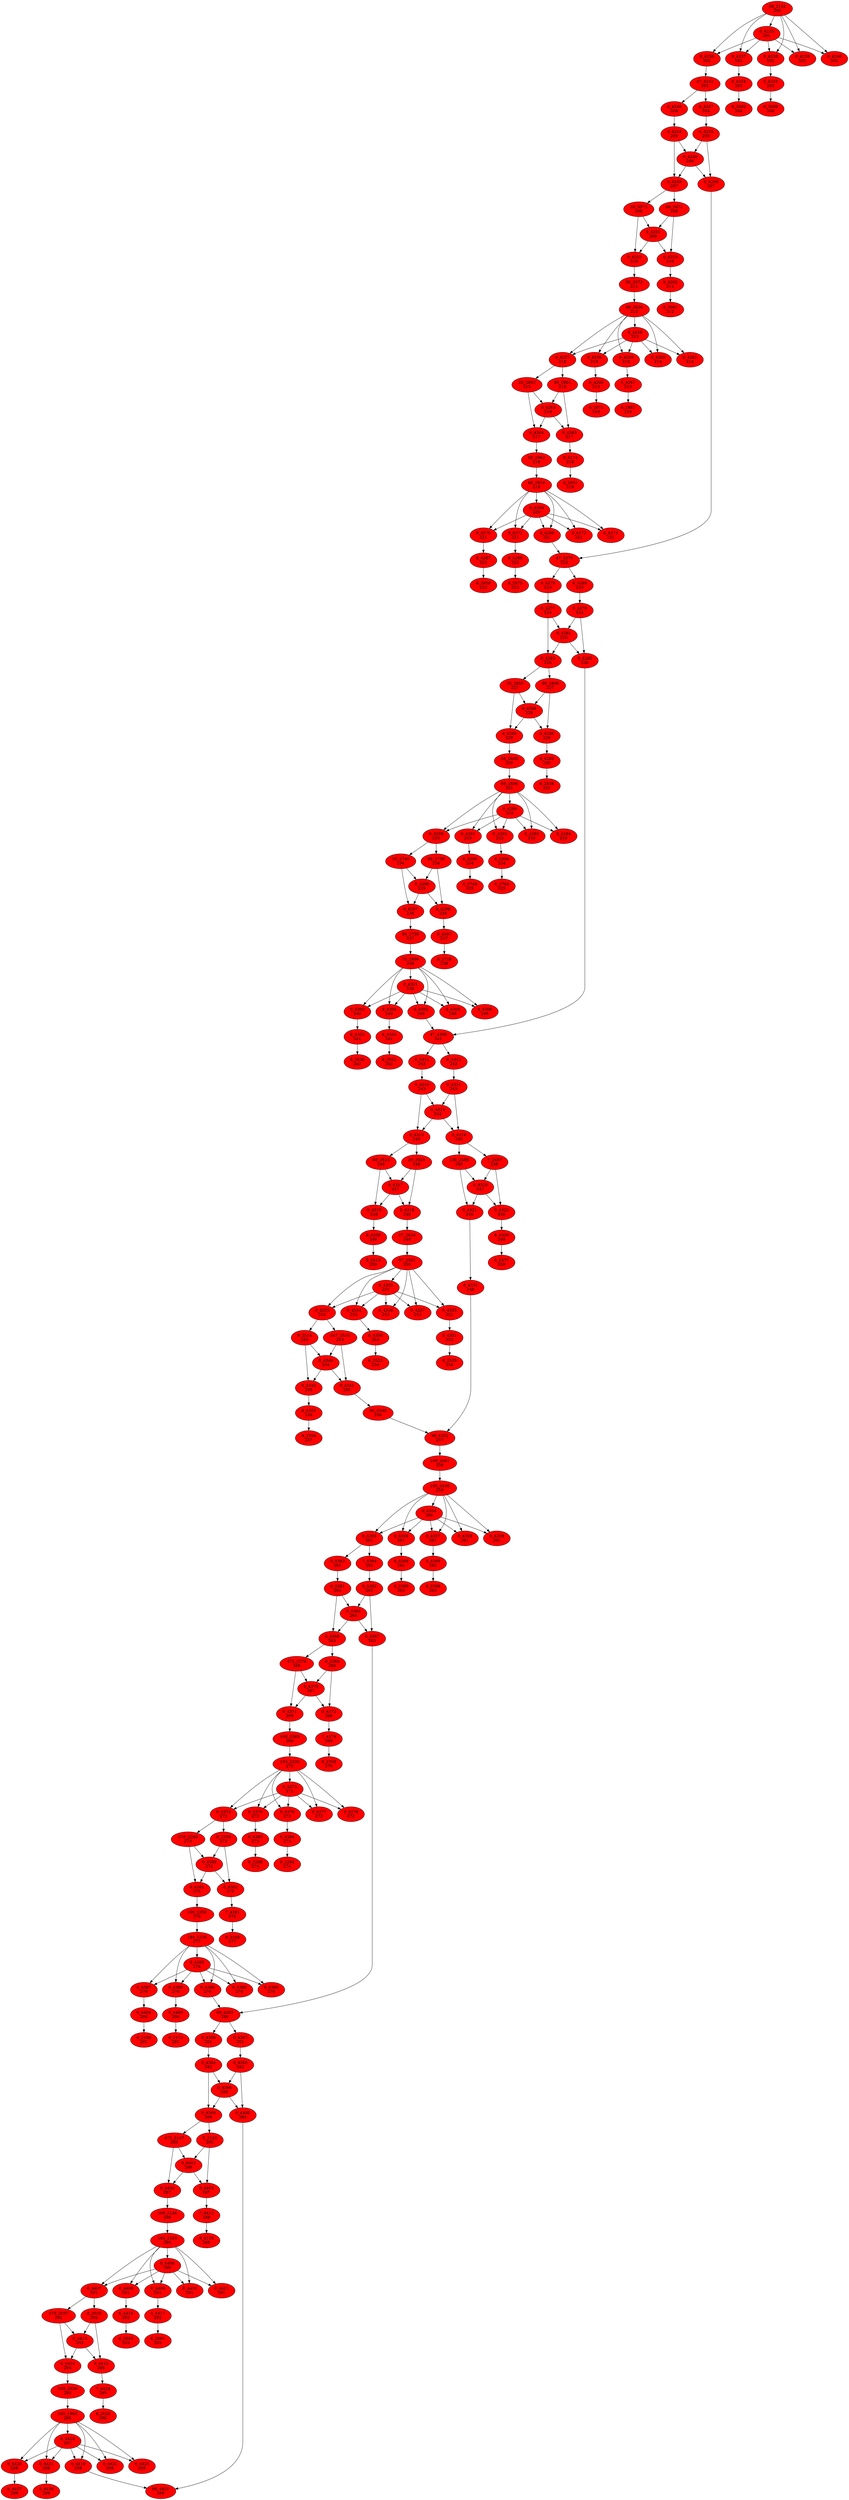 digraph{
"68_3142\n200" [style=filled, fillcolor = red tooltip="gradients/resnet_model/batch_normalization_26/fusedbatchnorm_grad/fusedbatchnormgrad"]
"68_3142\n200" -> "0_4235\n201"
"0_4235\n201" [style=filled, fillcolor = red tooltip="gradients/resnet_model/batch_normalization_26/fusedbatchnorm_grad/tuple/group_deps"]
"68_3142\n200" -> "0_4236\n202"
"0_4236\n202" [style=filled, fillcolor = red tooltip="gradients/resnet_model/batch_normalization_26/fusedbatchnorm_grad/tuple/control_dependency"]
"68_3142\n200" -> "0_4237\n202"
"0_4237\n202" [style=filled, fillcolor = red tooltip="gradients/resnet_model/batch_normalization_26/fusedbatchnorm_grad/tuple/control_dependency_1"]
"68_3142\n200" -> "0_4238\n202"
"0_4238\n202" [style=filled, fillcolor = red tooltip="gradients/resnet_model/batch_normalization_26/fusedbatchnorm_grad/tuple/control_dependency_2"]
"68_3142\n200" -> "0_4239\n202"
"0_4239\n202" [style=filled, fillcolor = red tooltip="gradients/resnet_model/batch_normalization_26/fusedbatchnorm_grad/tuple/control_dependency_3"]
"68_3142\n200" -> "0_4240\n202"
"0_4240\n202" [style=filled, fillcolor = red tooltip="gradients/resnet_model/batch_normalization_26/fusedbatchnorm_grad/tuple/control_dependency_4"]
"0_4235\n201" [style=filled, fillcolor = red tooltip="gradients/resnet_model/batch_normalization_26/fusedbatchnorm_grad/tuple/group_deps"]
"0_4235\n201" -> "0_4236\n202"
"0_4236\n202" [style=filled, fillcolor = red tooltip="gradients/resnet_model/batch_normalization_26/fusedbatchnorm_grad/tuple/control_dependency"]
"0_4235\n201" -> "0_4237\n202"
"0_4237\n202" [style=filled, fillcolor = red tooltip="gradients/resnet_model/batch_normalization_26/fusedbatchnorm_grad/tuple/control_dependency_1"]
"0_4235\n201" -> "0_4238\n202"
"0_4238\n202" [style=filled, fillcolor = red tooltip="gradients/resnet_model/batch_normalization_26/fusedbatchnorm_grad/tuple/control_dependency_2"]
"0_4235\n201" -> "0_4239\n202"
"0_4239\n202" [style=filled, fillcolor = red tooltip="gradients/resnet_model/batch_normalization_26/fusedbatchnorm_grad/tuple/control_dependency_3"]
"0_4235\n201" -> "0_4240\n202"
"0_4240\n202" [style=filled, fillcolor = red tooltip="gradients/resnet_model/batch_normalization_26/fusedbatchnorm_grad/tuple/control_dependency_4"]
"0_4236\n202" [style=filled, fillcolor = red tooltip="gradients/resnet_model/batch_normalization_26/fusedbatchnorm_grad/tuple/control_dependency"]
"0_4236\n202" -> "47_4242\n203"
"47_4242\n203" [style=filled, fillcolor = red tooltip="gradients/addn_15"]
"0_4237\n202" [style=filled, fillcolor = red tooltip="gradients/resnet_model/batch_normalization_26/fusedbatchnorm_grad/tuple/control_dependency_1"]
"0_4237\n202" -> "6_4254\n203"
"6_4254\n203" [style=filled, fillcolor = red tooltip="gradients/addn_16"]
"0_4238\n202" [style=filled, fillcolor = red tooltip="gradients/resnet_model/batch_normalization_26/fusedbatchnorm_grad/tuple/control_dependency_2"]
"0_4238\n202" -> "5_4255\n203"
"5_4255\n203" [style=filled, fillcolor = red tooltip="gradients/addn_17"]
"6_4254\n203" [style=filled, fillcolor = red tooltip="gradients/addn_16"]
"6_4254\n203" -> "6_3082\n204"
"6_3082\n204" [style=filled, fillcolor = red tooltip="momentum/update_resnet_model/batch_normalization_26/gamma/resourceapplymomentum"]
"5_4255\n203" [style=filled, fillcolor = red tooltip="gradients/addn_17"]
"5_4255\n203" -> "6_3098\n204"
"6_3098\n204" [style=filled, fillcolor = red tooltip="momentum/update_resnet_model/batch_normalization_26/beta/resourceapplymomentum"]
"47_4242\n203" [style=filled, fillcolor = red tooltip="gradients/addn_15"]
"47_4242\n203" -> "0_4246\n204"
"0_4246\n204" [style=filled, fillcolor = red tooltip="gradients/resnet_model/add_12_grad/sum"]
"47_4242\n203" -> "6_4247\n204"
"6_4247\n204" [style=filled, fillcolor = red tooltip="gradients/resnet_model/add_12_grad/sum_1"]
"0_4246\n204" [style=filled, fillcolor = red tooltip="gradients/resnet_model/add_12_grad/sum"]
"0_4246\n204" -> "0_4244\n205"
"0_4244\n205" [style=filled, fillcolor = red tooltip="gradients/resnet_model/add_12_grad/reshape"]
"6_4247\n204" [style=filled, fillcolor = red tooltip="gradients/resnet_model/add_12_grad/sum_1"]
"6_4247\n204" -> "0_4245\n205"
"0_4245\n205" [style=filled, fillcolor = red tooltip="gradients/resnet_model/add_12_grad/reshape_1"]
"0_4244\n205" [style=filled, fillcolor = red tooltip="gradients/resnet_model/add_12_grad/reshape"]
"0_4244\n205" -> "0_4248\n206"
"0_4248\n206" [style=filled, fillcolor = red tooltip="gradients/resnet_model/add_12_grad/tuple/group_deps"]
"0_4244\n205" -> "0_4249\n207"
"0_4249\n207" [style=filled, fillcolor = red tooltip="gradients/resnet_model/add_12_grad/tuple/control_dependency"]
"0_4245\n205" [style=filled, fillcolor = red tooltip="gradients/resnet_model/add_12_grad/reshape_1"]
"0_4245\n205" -> "0_4248\n206"
"0_4248\n206" [style=filled, fillcolor = red tooltip="gradients/resnet_model/add_12_grad/tuple/group_deps"]
"0_4245\n205" -> "0_4250\n207"
"0_4250\n207" [style=filled, fillcolor = red tooltip="gradients/resnet_model/add_12_grad/tuple/control_dependency_1"]
"0_4248\n206" [style=filled, fillcolor = red tooltip="gradients/resnet_model/add_12_grad/tuple/group_deps"]
"0_4248\n206" -> "0_4249\n207"
"0_4249\n207" [style=filled, fillcolor = red tooltip="gradients/resnet_model/add_12_grad/tuple/control_dependency"]
"0_4248\n206" -> "0_4250\n207"
"0_4250\n207" [style=filled, fillcolor = red tooltip="gradients/resnet_model/add_12_grad/tuple/control_dependency_1"]
"0_4249\n207" [style=filled, fillcolor = red tooltip="gradients/resnet_model/add_12_grad/tuple/control_dependency"]
"0_4249\n207" -> "69_3071\n208"
"69_3071\n208" [style=filled, fillcolor = red tooltip="gradients/resnet_model/conv2d_29/conv2d_grad/conv2dbackpropfilter"]
"0_4249\n207" -> "20_3073\n208"
"20_3073\n208" [style=filled, fillcolor = red tooltip="gradients/resnet_model/conv2d_29/conv2d_grad/conv2dbackpropinput"]
"69_3071\n208" [style=filled, fillcolor = red tooltip="gradients/resnet_model/conv2d_29/conv2d_grad/conv2dbackpropfilter"]
"69_3071\n208" -> "0_4251\n209"
"0_4251\n209" [style=filled, fillcolor = red tooltip="gradients/resnet_model/conv2d_29/conv2d_grad/tuple/group_deps"]
"69_3071\n208" -> "0_4253\n210"
"0_4253\n210" [style=filled, fillcolor = red tooltip="gradients/resnet_model/conv2d_29/conv2d_grad/tuple/control_dependency_1"]
"20_3073\n208" [style=filled, fillcolor = red tooltip="gradients/resnet_model/conv2d_29/conv2d_grad/conv2dbackpropinput"]
"20_3073\n208" -> "0_4251\n209"
"0_4251\n209" [style=filled, fillcolor = red tooltip="gradients/resnet_model/conv2d_29/conv2d_grad/tuple/group_deps"]
"20_3073\n208" -> "0_4252\n210"
"0_4252\n210" [style=filled, fillcolor = red tooltip="gradients/resnet_model/conv2d_29/conv2d_grad/tuple/control_dependency"]
"0_4251\n209" [style=filled, fillcolor = red tooltip="gradients/resnet_model/conv2d_29/conv2d_grad/tuple/group_deps"]
"0_4251\n209" -> "0_4252\n210"
"0_4252\n210" [style=filled, fillcolor = red tooltip="gradients/resnet_model/conv2d_29/conv2d_grad/tuple/control_dependency"]
"0_4251\n209" -> "0_4253\n210"
"0_4253\n210" [style=filled, fillcolor = red tooltip="gradients/resnet_model/conv2d_29/conv2d_grad/tuple/control_dependency_1"]
"0_4252\n210" [style=filled, fillcolor = red tooltip="gradients/resnet_model/conv2d_29/conv2d_grad/tuple/control_dependency"]
"0_4252\n210" -> "56_3072\n211"
"56_3072\n211" [style=filled, fillcolor = red tooltip="gradients/resnet_model/relu_25_grad/relugrad"]
"0_4253\n210" [style=filled, fillcolor = red tooltip="gradients/resnet_model/conv2d_29/conv2d_grad/tuple/control_dependency_1"]
"0_4253\n210" -> "9_4262\n211"
"9_4262\n211" [style=filled, fillcolor = red tooltip="gradients/addn_18"]
"56_3072\n211" [style=filled, fillcolor = red tooltip="gradients/resnet_model/relu_25_grad/relugrad"]
"56_3072\n211" -> "68_3029\n212"
"68_3029\n212" [style=filled, fillcolor = red tooltip="gradients/resnet_model/batch_normalization_25/fusedbatchnorm_grad/fusedbatchnormgrad"]
"9_4262\n211" [style=filled, fillcolor = red tooltip="gradients/addn_18"]
"9_4262\n211" -> "8_3061\n212"
"8_3061\n212" [style=filled, fillcolor = red tooltip="momentum/update_resnet_model/conv2d_29/kernel/resourceapplymomentum"]
"68_3029\n212" [style=filled, fillcolor = red tooltip="gradients/resnet_model/batch_normalization_25/fusedbatchnorm_grad/fusedbatchnormgrad"]
"68_3029\n212" -> "0_4256\n213"
"0_4256\n213" [style=filled, fillcolor = red tooltip="gradients/resnet_model/batch_normalization_25/fusedbatchnorm_grad/tuple/group_deps"]
"68_3029\n212" -> "0_4257\n214"
"0_4257\n214" [style=filled, fillcolor = red tooltip="gradients/resnet_model/batch_normalization_25/fusedbatchnorm_grad/tuple/control_dependency"]
"68_3029\n212" -> "0_4258\n214"
"0_4258\n214" [style=filled, fillcolor = red tooltip="gradients/resnet_model/batch_normalization_25/fusedbatchnorm_grad/tuple/control_dependency_1"]
"68_3029\n212" -> "0_4259\n214"
"0_4259\n214" [style=filled, fillcolor = red tooltip="gradients/resnet_model/batch_normalization_25/fusedbatchnorm_grad/tuple/control_dependency_2"]
"68_3029\n212" -> "0_4260\n214"
"0_4260\n214" [style=filled, fillcolor = red tooltip="gradients/resnet_model/batch_normalization_25/fusedbatchnorm_grad/tuple/control_dependency_3"]
"68_3029\n212" -> "0_4261\n214"
"0_4261\n214" [style=filled, fillcolor = red tooltip="gradients/resnet_model/batch_normalization_25/fusedbatchnorm_grad/tuple/control_dependency_4"]
"0_4256\n213" [style=filled, fillcolor = red tooltip="gradients/resnet_model/batch_normalization_25/fusedbatchnorm_grad/tuple/group_deps"]
"0_4256\n213" -> "0_4257\n214"
"0_4257\n214" [style=filled, fillcolor = red tooltip="gradients/resnet_model/batch_normalization_25/fusedbatchnorm_grad/tuple/control_dependency"]
"0_4256\n213" -> "0_4258\n214"
"0_4258\n214" [style=filled, fillcolor = red tooltip="gradients/resnet_model/batch_normalization_25/fusedbatchnorm_grad/tuple/control_dependency_1"]
"0_4256\n213" -> "0_4259\n214"
"0_4259\n214" [style=filled, fillcolor = red tooltip="gradients/resnet_model/batch_normalization_25/fusedbatchnorm_grad/tuple/control_dependency_2"]
"0_4256\n213" -> "0_4260\n214"
"0_4260\n214" [style=filled, fillcolor = red tooltip="gradients/resnet_model/batch_normalization_25/fusedbatchnorm_grad/tuple/control_dependency_3"]
"0_4256\n213" -> "0_4261\n214"
"0_4261\n214" [style=filled, fillcolor = red tooltip="gradients/resnet_model/batch_normalization_25/fusedbatchnorm_grad/tuple/control_dependency_4"]
"0_4257\n214" [style=filled, fillcolor = red tooltip="gradients/resnet_model/batch_normalization_25/fusedbatchnorm_grad/tuple/control_dependency"]
"0_4257\n214" -> "69_2961\n215"
"69_2961\n215" [style=filled, fillcolor = red tooltip="gradients/resnet_model/conv2d_28/conv2d_grad/conv2dbackpropfilter"]
"0_4257\n214" -> "20_2963\n215"
"20_2963\n215" [style=filled, fillcolor = red tooltip="gradients/resnet_model/conv2d_28/conv2d_grad/conv2dbackpropinput"]
"0_4258\n214" [style=filled, fillcolor = red tooltip="gradients/resnet_model/batch_normalization_25/fusedbatchnorm_grad/tuple/control_dependency_1"]
"0_4258\n214" -> "6_4266\n215"
"6_4266\n215" [style=filled, fillcolor = red tooltip="gradients/addn_19"]
"0_4259\n214" [style=filled, fillcolor = red tooltip="gradients/resnet_model/batch_normalization_25/fusedbatchnorm_grad/tuple/control_dependency_2"]
"0_4259\n214" -> "5_4267\n215"
"5_4267\n215" [style=filled, fillcolor = red tooltip="gradients/addn_20"]
"6_4266\n215" [style=filled, fillcolor = red tooltip="gradients/addn_19"]
"6_4266\n215" -> "6_2971\n216"
"6_2971\n216" [style=filled, fillcolor = red tooltip="momentum/update_resnet_model/batch_normalization_25/gamma/resourceapplymomentum"]
"5_4267\n215" [style=filled, fillcolor = red tooltip="gradients/addn_20"]
"5_4267\n215" -> "6_2987\n216"
"6_2987\n216" [style=filled, fillcolor = red tooltip="momentum/update_resnet_model/batch_normalization_25/beta/resourceapplymomentum"]
"69_2961\n215" [style=filled, fillcolor = red tooltip="gradients/resnet_model/conv2d_28/conv2d_grad/conv2dbackpropfilter"]
"69_2961\n215" -> "0_4263\n216"
"0_4263\n216" [style=filled, fillcolor = red tooltip="gradients/resnet_model/conv2d_28/conv2d_grad/tuple/group_deps"]
"69_2961\n215" -> "0_4265\n217"
"0_4265\n217" [style=filled, fillcolor = red tooltip="gradients/resnet_model/conv2d_28/conv2d_grad/tuple/control_dependency_1"]
"20_2963\n215" [style=filled, fillcolor = red tooltip="gradients/resnet_model/conv2d_28/conv2d_grad/conv2dbackpropinput"]
"20_2963\n215" -> "0_4263\n216"
"0_4263\n216" [style=filled, fillcolor = red tooltip="gradients/resnet_model/conv2d_28/conv2d_grad/tuple/group_deps"]
"20_2963\n215" -> "0_4264\n217"
"0_4264\n217" [style=filled, fillcolor = red tooltip="gradients/resnet_model/conv2d_28/conv2d_grad/tuple/control_dependency"]
"0_4263\n216" [style=filled, fillcolor = red tooltip="gradients/resnet_model/conv2d_28/conv2d_grad/tuple/group_deps"]
"0_4263\n216" -> "0_4264\n217"
"0_4264\n217" [style=filled, fillcolor = red tooltip="gradients/resnet_model/conv2d_28/conv2d_grad/tuple/control_dependency"]
"0_4263\n216" -> "0_4265\n217"
"0_4265\n217" [style=filled, fillcolor = red tooltip="gradients/resnet_model/conv2d_28/conv2d_grad/tuple/control_dependency_1"]
"0_4264\n217" [style=filled, fillcolor = red tooltip="gradients/resnet_model/conv2d_28/conv2d_grad/tuple/control_dependency"]
"0_4264\n217" -> "56_2962\n218"
"56_2962\n218" [style=filled, fillcolor = red tooltip="gradients/resnet_model/relu_24_grad/relugrad"]
"0_4265\n217" [style=filled, fillcolor = red tooltip="gradients/resnet_model/conv2d_28/conv2d_grad/tuple/control_dependency_1"]
"0_4265\n217" -> "9_4274\n218"
"9_4274\n218" [style=filled, fillcolor = red tooltip="gradients/addn_21"]
"56_2962\n218" [style=filled, fillcolor = red tooltip="gradients/resnet_model/relu_24_grad/relugrad"]
"56_2962\n218" -> "68_2919\n219"
"68_2919\n219" [style=filled, fillcolor = red tooltip="gradients/resnet_model/batch_normalization_24/fusedbatchnorm_grad/fusedbatchnormgrad"]
"9_4274\n218" [style=filled, fillcolor = red tooltip="gradients/addn_21"]
"9_4274\n218" -> "8_2951\n219"
"8_2951\n219" [style=filled, fillcolor = red tooltip="momentum/update_resnet_model/conv2d_28/kernel/resourceapplymomentum"]
"68_2919\n219" [style=filled, fillcolor = red tooltip="gradients/resnet_model/batch_normalization_24/fusedbatchnorm_grad/fusedbatchnormgrad"]
"68_2919\n219" -> "0_4268\n220"
"0_4268\n220" [style=filled, fillcolor = red tooltip="gradients/resnet_model/batch_normalization_24/fusedbatchnorm_grad/tuple/group_deps"]
"68_2919\n219" -> "0_4269\n221"
"0_4269\n221" [style=filled, fillcolor = red tooltip="gradients/resnet_model/batch_normalization_24/fusedbatchnorm_grad/tuple/control_dependency"]
"68_2919\n219" -> "0_4270\n221"
"0_4270\n221" [style=filled, fillcolor = red tooltip="gradients/resnet_model/batch_normalization_24/fusedbatchnorm_grad/tuple/control_dependency_1"]
"68_2919\n219" -> "0_4271\n221"
"0_4271\n221" [style=filled, fillcolor = red tooltip="gradients/resnet_model/batch_normalization_24/fusedbatchnorm_grad/tuple/control_dependency_2"]
"68_2919\n219" -> "0_4272\n221"
"0_4272\n221" [style=filled, fillcolor = red tooltip="gradients/resnet_model/batch_normalization_24/fusedbatchnorm_grad/tuple/control_dependency_3"]
"68_2919\n219" -> "0_4273\n221"
"0_4273\n221" [style=filled, fillcolor = red tooltip="gradients/resnet_model/batch_normalization_24/fusedbatchnorm_grad/tuple/control_dependency_4"]
"0_4268\n220" [style=filled, fillcolor = red tooltip="gradients/resnet_model/batch_normalization_24/fusedbatchnorm_grad/tuple/group_deps"]
"0_4268\n220" -> "0_4269\n221"
"0_4269\n221" [style=filled, fillcolor = red tooltip="gradients/resnet_model/batch_normalization_24/fusedbatchnorm_grad/tuple/control_dependency"]
"0_4268\n220" -> "0_4270\n221"
"0_4270\n221" [style=filled, fillcolor = red tooltip="gradients/resnet_model/batch_normalization_24/fusedbatchnorm_grad/tuple/control_dependency_1"]
"0_4268\n220" -> "0_4271\n221"
"0_4271\n221" [style=filled, fillcolor = red tooltip="gradients/resnet_model/batch_normalization_24/fusedbatchnorm_grad/tuple/control_dependency_2"]
"0_4268\n220" -> "0_4272\n221"
"0_4272\n221" [style=filled, fillcolor = red tooltip="gradients/resnet_model/batch_normalization_24/fusedbatchnorm_grad/tuple/control_dependency_3"]
"0_4268\n220" -> "0_4273\n221"
"0_4273\n221" [style=filled, fillcolor = red tooltip="gradients/resnet_model/batch_normalization_24/fusedbatchnorm_grad/tuple/control_dependency_4"]
"0_4250\n207" [style=filled, fillcolor = red tooltip="gradients/resnet_model/add_12_grad/tuple/control_dependency_1"]
"0_4250\n207" -> "47_4275\n222"
"47_4275\n222" [style=filled, fillcolor = red tooltip="gradients/addn_22"]
"0_4269\n221" [style=filled, fillcolor = red tooltip="gradients/resnet_model/batch_normalization_24/fusedbatchnorm_grad/tuple/control_dependency"]
"0_4269\n221" -> "47_4275\n222"
"47_4275\n222" [style=filled, fillcolor = red tooltip="gradients/addn_22"]
"0_4270\n221" [style=filled, fillcolor = red tooltip="gradients/resnet_model/batch_normalization_24/fusedbatchnorm_grad/tuple/control_dependency_1"]
"0_4270\n221" -> "6_4287\n222"
"6_4287\n222" [style=filled, fillcolor = red tooltip="gradients/addn_23"]
"0_4271\n221" [style=filled, fillcolor = red tooltip="gradients/resnet_model/batch_normalization_24/fusedbatchnorm_grad/tuple/control_dependency_2"]
"0_4271\n221" -> "6_4288\n222"
"6_4288\n222" [style=filled, fillcolor = red tooltip="gradients/addn_24"]
"6_4287\n222" [style=filled, fillcolor = red tooltip="gradients/addn_23"]
"6_4287\n222" -> "6_2859\n223"
"6_2859\n223" [style=filled, fillcolor = red tooltip="momentum/update_resnet_model/batch_normalization_24/gamma/resourceapplymomentum"]
"6_4288\n222" [style=filled, fillcolor = red tooltip="gradients/addn_24"]
"6_4288\n222" -> "6_2875\n223"
"6_2875\n223" [style=filled, fillcolor = red tooltip="momentum/update_resnet_model/batch_normalization_24/beta/resourceapplymomentum"]
"47_4275\n222" [style=filled, fillcolor = red tooltip="gradients/addn_22"]
"47_4275\n222" -> "0_4279\n223"
"0_4279\n223" [style=filled, fillcolor = red tooltip="gradients/resnet_model/add_11_grad/sum"]
"47_4275\n222" -> "6_4280\n223"
"6_4280\n223" [style=filled, fillcolor = red tooltip="gradients/resnet_model/add_11_grad/sum_1"]
"0_4279\n223" [style=filled, fillcolor = red tooltip="gradients/resnet_model/add_11_grad/sum"]
"0_4279\n223" -> "0_4277\n224"
"0_4277\n224" [style=filled, fillcolor = red tooltip="gradients/resnet_model/add_11_grad/reshape"]
"6_4280\n223" [style=filled, fillcolor = red tooltip="gradients/resnet_model/add_11_grad/sum_1"]
"6_4280\n223" -> "0_4278\n224"
"0_4278\n224" [style=filled, fillcolor = red tooltip="gradients/resnet_model/add_11_grad/reshape_1"]
"0_4277\n224" [style=filled, fillcolor = red tooltip="gradients/resnet_model/add_11_grad/reshape"]
"0_4277\n224" -> "0_4281\n225"
"0_4281\n225" [style=filled, fillcolor = red tooltip="gradients/resnet_model/add_11_grad/tuple/group_deps"]
"0_4277\n224" -> "0_4282\n226"
"0_4282\n226" [style=filled, fillcolor = red tooltip="gradients/resnet_model/add_11_grad/tuple/control_dependency"]
"0_4278\n224" [style=filled, fillcolor = red tooltip="gradients/resnet_model/add_11_grad/reshape_1"]
"0_4278\n224" -> "0_4281\n225"
"0_4281\n225" [style=filled, fillcolor = red tooltip="gradients/resnet_model/add_11_grad/tuple/group_deps"]
"0_4278\n224" -> "0_4283\n226"
"0_4283\n226" [style=filled, fillcolor = red tooltip="gradients/resnet_model/add_11_grad/tuple/control_dependency_1"]
"0_4281\n225" [style=filled, fillcolor = red tooltip="gradients/resnet_model/add_11_grad/tuple/group_deps"]
"0_4281\n225" -> "0_4282\n226"
"0_4282\n226" [style=filled, fillcolor = red tooltip="gradients/resnet_model/add_11_grad/tuple/control_dependency"]
"0_4281\n225" -> "0_4283\n226"
"0_4283\n226" [style=filled, fillcolor = red tooltip="gradients/resnet_model/add_11_grad/tuple/control_dependency_1"]
"0_4282\n226" [style=filled, fillcolor = red tooltip="gradients/resnet_model/add_11_grad/tuple/control_dependency"]
"0_4282\n226" -> "69_2848\n227"
"69_2848\n227" [style=filled, fillcolor = red tooltip="gradients/resnet_model/conv2d_27/conv2d_grad/conv2dbackpropfilter"]
"0_4282\n226" -> "20_2850\n227"
"20_2850\n227" [style=filled, fillcolor = red tooltip="gradients/resnet_model/conv2d_27/conv2d_grad/conv2dbackpropinput"]
"69_2848\n227" [style=filled, fillcolor = red tooltip="gradients/resnet_model/conv2d_27/conv2d_grad/conv2dbackpropfilter"]
"69_2848\n227" -> "0_4284\n228"
"0_4284\n228" [style=filled, fillcolor = red tooltip="gradients/resnet_model/conv2d_27/conv2d_grad/tuple/group_deps"]
"69_2848\n227" -> "0_4286\n229"
"0_4286\n229" [style=filled, fillcolor = red tooltip="gradients/resnet_model/conv2d_27/conv2d_grad/tuple/control_dependency_1"]
"20_2850\n227" [style=filled, fillcolor = red tooltip="gradients/resnet_model/conv2d_27/conv2d_grad/conv2dbackpropinput"]
"20_2850\n227" -> "0_4284\n228"
"0_4284\n228" [style=filled, fillcolor = red tooltip="gradients/resnet_model/conv2d_27/conv2d_grad/tuple/group_deps"]
"20_2850\n227" -> "0_4285\n229"
"0_4285\n229" [style=filled, fillcolor = red tooltip="gradients/resnet_model/conv2d_27/conv2d_grad/tuple/control_dependency"]
"0_4284\n228" [style=filled, fillcolor = red tooltip="gradients/resnet_model/conv2d_27/conv2d_grad/tuple/group_deps"]
"0_4284\n228" -> "0_4285\n229"
"0_4285\n229" [style=filled, fillcolor = red tooltip="gradients/resnet_model/conv2d_27/conv2d_grad/tuple/control_dependency"]
"0_4284\n228" -> "0_4286\n229"
"0_4286\n229" [style=filled, fillcolor = red tooltip="gradients/resnet_model/conv2d_27/conv2d_grad/tuple/control_dependency_1"]
"0_4285\n229" [style=filled, fillcolor = red tooltip="gradients/resnet_model/conv2d_27/conv2d_grad/tuple/control_dependency"]
"0_4285\n229" -> "56_2849\n230"
"56_2849\n230" [style=filled, fillcolor = red tooltip="gradients/resnet_model/relu_23_grad/relugrad"]
"0_4286\n229" [style=filled, fillcolor = red tooltip="gradients/resnet_model/conv2d_27/conv2d_grad/tuple/control_dependency_1"]
"0_4286\n229" -> "9_4295\n230"
"9_4295\n230" [style=filled, fillcolor = red tooltip="gradients/addn_25"]
"56_2849\n230" [style=filled, fillcolor = red tooltip="gradients/resnet_model/relu_23_grad/relugrad"]
"56_2849\n230" -> "69_2806\n231"
"69_2806\n231" [style=filled, fillcolor = red tooltip="gradients/resnet_model/batch_normalization_23/fusedbatchnorm_grad/fusedbatchnormgrad"]
"9_4295\n230" [style=filled, fillcolor = red tooltip="gradients/addn_25"]
"9_4295\n230" -> "8_2838\n231"
"8_2838\n231" [style=filled, fillcolor = red tooltip="momentum/update_resnet_model/conv2d_27/kernel/resourceapplymomentum"]
"69_2806\n231" [style=filled, fillcolor = red tooltip="gradients/resnet_model/batch_normalization_23/fusedbatchnorm_grad/fusedbatchnormgrad"]
"69_2806\n231" -> "0_4289\n232"
"0_4289\n232" [style=filled, fillcolor = red tooltip="gradients/resnet_model/batch_normalization_23/fusedbatchnorm_grad/tuple/group_deps"]
"69_2806\n231" -> "0_4290\n233"
"0_4290\n233" [style=filled, fillcolor = red tooltip="gradients/resnet_model/batch_normalization_23/fusedbatchnorm_grad/tuple/control_dependency"]
"69_2806\n231" -> "0_4291\n233"
"0_4291\n233" [style=filled, fillcolor = red tooltip="gradients/resnet_model/batch_normalization_23/fusedbatchnorm_grad/tuple/control_dependency_1"]
"69_2806\n231" -> "0_4292\n233"
"0_4292\n233" [style=filled, fillcolor = red tooltip="gradients/resnet_model/batch_normalization_23/fusedbatchnorm_grad/tuple/control_dependency_2"]
"69_2806\n231" -> "0_4293\n233"
"0_4293\n233" [style=filled, fillcolor = red tooltip="gradients/resnet_model/batch_normalization_23/fusedbatchnorm_grad/tuple/control_dependency_3"]
"69_2806\n231" -> "0_4294\n233"
"0_4294\n233" [style=filled, fillcolor = red tooltip="gradients/resnet_model/batch_normalization_23/fusedbatchnorm_grad/tuple/control_dependency_4"]
"0_4289\n232" [style=filled, fillcolor = red tooltip="gradients/resnet_model/batch_normalization_23/fusedbatchnorm_grad/tuple/group_deps"]
"0_4289\n232" -> "0_4290\n233"
"0_4290\n233" [style=filled, fillcolor = red tooltip="gradients/resnet_model/batch_normalization_23/fusedbatchnorm_grad/tuple/control_dependency"]
"0_4289\n232" -> "0_4291\n233"
"0_4291\n233" [style=filled, fillcolor = red tooltip="gradients/resnet_model/batch_normalization_23/fusedbatchnorm_grad/tuple/control_dependency_1"]
"0_4289\n232" -> "0_4292\n233"
"0_4292\n233" [style=filled, fillcolor = red tooltip="gradients/resnet_model/batch_normalization_23/fusedbatchnorm_grad/tuple/control_dependency_2"]
"0_4289\n232" -> "0_4293\n233"
"0_4293\n233" [style=filled, fillcolor = red tooltip="gradients/resnet_model/batch_normalization_23/fusedbatchnorm_grad/tuple/control_dependency_3"]
"0_4289\n232" -> "0_4294\n233"
"0_4294\n233" [style=filled, fillcolor = red tooltip="gradients/resnet_model/batch_normalization_23/fusedbatchnorm_grad/tuple/control_dependency_4"]
"0_4290\n233" [style=filled, fillcolor = red tooltip="gradients/resnet_model/batch_normalization_23/fusedbatchnorm_grad/tuple/control_dependency"]
"0_4290\n233" -> "69_2738\n234"
"69_2738\n234" [style=filled, fillcolor = red tooltip="gradients/resnet_model/conv2d_26/conv2d_grad/conv2dbackpropfilter"]
"0_4290\n233" -> "20_2740\n234"
"20_2740\n234" [style=filled, fillcolor = red tooltip="gradients/resnet_model/conv2d_26/conv2d_grad/conv2dbackpropinput"]
"0_4291\n233" [style=filled, fillcolor = red tooltip="gradients/resnet_model/batch_normalization_23/fusedbatchnorm_grad/tuple/control_dependency_1"]
"0_4291\n233" -> "6_4299\n234"
"6_4299\n234" [style=filled, fillcolor = red tooltip="gradients/addn_26"]
"0_4292\n233" [style=filled, fillcolor = red tooltip="gradients/resnet_model/batch_normalization_23/fusedbatchnorm_grad/tuple/control_dependency_2"]
"0_4292\n233" -> "6_4300\n234"
"6_4300\n234" [style=filled, fillcolor = red tooltip="gradients/addn_27"]
"6_4299\n234" [style=filled, fillcolor = red tooltip="gradients/addn_26"]
"6_4299\n234" -> "6_2748\n235"
"6_2748\n235" [style=filled, fillcolor = red tooltip="momentum/update_resnet_model/batch_normalization_23/gamma/resourceapplymomentum"]
"6_4300\n234" [style=filled, fillcolor = red tooltip="gradients/addn_27"]
"6_4300\n234" -> "6_2764\n235"
"6_2764\n235" [style=filled, fillcolor = red tooltip="momentum/update_resnet_model/batch_normalization_23/beta/resourceapplymomentum"]
"69_2738\n234" [style=filled, fillcolor = red tooltip="gradients/resnet_model/conv2d_26/conv2d_grad/conv2dbackpropfilter"]
"69_2738\n234" -> "0_4296\n235"
"0_4296\n235" [style=filled, fillcolor = red tooltip="gradients/resnet_model/conv2d_26/conv2d_grad/tuple/group_deps"]
"69_2738\n234" -> "0_4298\n236"
"0_4298\n236" [style=filled, fillcolor = red tooltip="gradients/resnet_model/conv2d_26/conv2d_grad/tuple/control_dependency_1"]
"20_2740\n234" [style=filled, fillcolor = red tooltip="gradients/resnet_model/conv2d_26/conv2d_grad/conv2dbackpropinput"]
"20_2740\n234" -> "0_4296\n235"
"0_4296\n235" [style=filled, fillcolor = red tooltip="gradients/resnet_model/conv2d_26/conv2d_grad/tuple/group_deps"]
"20_2740\n234" -> "0_4297\n236"
"0_4297\n236" [style=filled, fillcolor = red tooltip="gradients/resnet_model/conv2d_26/conv2d_grad/tuple/control_dependency"]
"0_4296\n235" [style=filled, fillcolor = red tooltip="gradients/resnet_model/conv2d_26/conv2d_grad/tuple/group_deps"]
"0_4296\n235" -> "0_4297\n236"
"0_4297\n236" [style=filled, fillcolor = red tooltip="gradients/resnet_model/conv2d_26/conv2d_grad/tuple/control_dependency"]
"0_4296\n235" -> "0_4298\n236"
"0_4298\n236" [style=filled, fillcolor = red tooltip="gradients/resnet_model/conv2d_26/conv2d_grad/tuple/control_dependency_1"]
"0_4297\n236" [style=filled, fillcolor = red tooltip="gradients/resnet_model/conv2d_26/conv2d_grad/tuple/control_dependency"]
"0_4297\n236" -> "56_2739\n237"
"56_2739\n237" [style=filled, fillcolor = red tooltip="gradients/resnet_model/relu_22_grad/relugrad"]
"0_4298\n236" [style=filled, fillcolor = red tooltip="gradients/resnet_model/conv2d_26/conv2d_grad/tuple/control_dependency_1"]
"0_4298\n236" -> "9_4307\n237"
"9_4307\n237" [style=filled, fillcolor = red tooltip="gradients/addn_28"]
"56_2739\n237" [style=filled, fillcolor = red tooltip="gradients/resnet_model/relu_22_grad/relugrad"]
"56_2739\n237" -> "70_2696\n238"
"70_2696\n238" [style=filled, fillcolor = red tooltip="gradients/resnet_model/batch_normalization_22/fusedbatchnorm_grad/fusedbatchnormgrad"]
"9_4307\n237" [style=filled, fillcolor = red tooltip="gradients/addn_28"]
"9_4307\n237" -> "8_2728\n238"
"8_2728\n238" [style=filled, fillcolor = red tooltip="momentum/update_resnet_model/conv2d_26/kernel/resourceapplymomentum"]
"70_2696\n238" [style=filled, fillcolor = red tooltip="gradients/resnet_model/batch_normalization_22/fusedbatchnorm_grad/fusedbatchnormgrad"]
"70_2696\n238" -> "0_4301\n239"
"0_4301\n239" [style=filled, fillcolor = red tooltip="gradients/resnet_model/batch_normalization_22/fusedbatchnorm_grad/tuple/group_deps"]
"70_2696\n238" -> "0_4302\n240"
"0_4302\n240" [style=filled, fillcolor = red tooltip="gradients/resnet_model/batch_normalization_22/fusedbatchnorm_grad/tuple/control_dependency"]
"70_2696\n238" -> "0_4303\n240"
"0_4303\n240" [style=filled, fillcolor = red tooltip="gradients/resnet_model/batch_normalization_22/fusedbatchnorm_grad/tuple/control_dependency_1"]
"70_2696\n238" -> "0_4304\n240"
"0_4304\n240" [style=filled, fillcolor = red tooltip="gradients/resnet_model/batch_normalization_22/fusedbatchnorm_grad/tuple/control_dependency_2"]
"70_2696\n238" -> "0_4305\n240"
"0_4305\n240" [style=filled, fillcolor = red tooltip="gradients/resnet_model/batch_normalization_22/fusedbatchnorm_grad/tuple/control_dependency_3"]
"70_2696\n238" -> "0_4306\n240"
"0_4306\n240" [style=filled, fillcolor = red tooltip="gradients/resnet_model/batch_normalization_22/fusedbatchnorm_grad/tuple/control_dependency_4"]
"0_4301\n239" [style=filled, fillcolor = red tooltip="gradients/resnet_model/batch_normalization_22/fusedbatchnorm_grad/tuple/group_deps"]
"0_4301\n239" -> "0_4302\n240"
"0_4302\n240" [style=filled, fillcolor = red tooltip="gradients/resnet_model/batch_normalization_22/fusedbatchnorm_grad/tuple/control_dependency"]
"0_4301\n239" -> "0_4303\n240"
"0_4303\n240" [style=filled, fillcolor = red tooltip="gradients/resnet_model/batch_normalization_22/fusedbatchnorm_grad/tuple/control_dependency_1"]
"0_4301\n239" -> "0_4304\n240"
"0_4304\n240" [style=filled, fillcolor = red tooltip="gradients/resnet_model/batch_normalization_22/fusedbatchnorm_grad/tuple/control_dependency_2"]
"0_4301\n239" -> "0_4305\n240"
"0_4305\n240" [style=filled, fillcolor = red tooltip="gradients/resnet_model/batch_normalization_22/fusedbatchnorm_grad/tuple/control_dependency_3"]
"0_4301\n239" -> "0_4306\n240"
"0_4306\n240" [style=filled, fillcolor = red tooltip="gradients/resnet_model/batch_normalization_22/fusedbatchnorm_grad/tuple/control_dependency_4"]
"0_4283\n226" [style=filled, fillcolor = red tooltip="gradients/resnet_model/add_11_grad/tuple/control_dependency_1"]
"0_4283\n226" -> "47_4308\n241"
"47_4308\n241" [style=filled, fillcolor = red tooltip="gradients/addn_29"]
"0_4302\n240" [style=filled, fillcolor = red tooltip="gradients/resnet_model/batch_normalization_22/fusedbatchnorm_grad/tuple/control_dependency"]
"0_4302\n240" -> "47_4308\n241"
"47_4308\n241" [style=filled, fillcolor = red tooltip="gradients/addn_29"]
"0_4303\n240" [style=filled, fillcolor = red tooltip="gradients/resnet_model/batch_normalization_22/fusedbatchnorm_grad/tuple/control_dependency_1"]
"0_4303\n240" -> "6_4323\n241"
"6_4323\n241" [style=filled, fillcolor = red tooltip="gradients/addn_30"]
"0_4304\n240" [style=filled, fillcolor = red tooltip="gradients/resnet_model/batch_normalization_22/fusedbatchnorm_grad/tuple/control_dependency_2"]
"0_4304\n240" -> "6_4324\n241"
"6_4324\n241" [style=filled, fillcolor = red tooltip="gradients/addn_31"]
"6_4323\n241" [style=filled, fillcolor = red tooltip="gradients/addn_30"]
"6_4323\n241" -> "6_2636\n242"
"6_2636\n242" [style=filled, fillcolor = red tooltip="momentum/update_resnet_model/batch_normalization_22/gamma/resourceapplymomentum"]
"6_4324\n241" [style=filled, fillcolor = red tooltip="gradients/addn_31"]
"6_4324\n241" -> "6_2652\n242"
"6_2652\n242" [style=filled, fillcolor = red tooltip="momentum/update_resnet_model/batch_normalization_22/beta/resourceapplymomentum"]
"47_4308\n241" [style=filled, fillcolor = red tooltip="gradients/addn_29"]
"47_4308\n241" -> "0_4312\n242"
"0_4312\n242" [style=filled, fillcolor = red tooltip="gradients/resnet_model/add_10_grad/sum"]
"47_4308\n241" -> "6_4313\n242"
"6_4313\n242" [style=filled, fillcolor = red tooltip="gradients/resnet_model/add_10_grad/sum_1"]
"0_4312\n242" [style=filled, fillcolor = red tooltip="gradients/resnet_model/add_10_grad/sum"]
"0_4312\n242" -> "0_4310\n243"
"0_4310\n243" [style=filled, fillcolor = red tooltip="gradients/resnet_model/add_10_grad/reshape"]
"6_4313\n242" [style=filled, fillcolor = red tooltip="gradients/resnet_model/add_10_grad/sum_1"]
"6_4313\n242" -> "0_4311\n243"
"0_4311\n243" [style=filled, fillcolor = red tooltip="gradients/resnet_model/add_10_grad/reshape_1"]
"0_4310\n243" [style=filled, fillcolor = red tooltip="gradients/resnet_model/add_10_grad/reshape"]
"0_4310\n243" -> "0_4314\n244"
"0_4314\n244" [style=filled, fillcolor = red tooltip="gradients/resnet_model/add_10_grad/tuple/group_deps"]
"0_4310\n243" -> "0_4315\n245"
"0_4315\n245" [style=filled, fillcolor = red tooltip="gradients/resnet_model/add_10_grad/tuple/control_dependency"]
"0_4311\n243" [style=filled, fillcolor = red tooltip="gradients/resnet_model/add_10_grad/reshape_1"]
"0_4311\n243" -> "0_4314\n244"
"0_4314\n244" [style=filled, fillcolor = red tooltip="gradients/resnet_model/add_10_grad/tuple/group_deps"]
"0_4311\n243" -> "0_4316\n245"
"0_4316\n245" [style=filled, fillcolor = red tooltip="gradients/resnet_model/add_10_grad/tuple/control_dependency_1"]
"0_4314\n244" [style=filled, fillcolor = red tooltip="gradients/resnet_model/add_10_grad/tuple/group_deps"]
"0_4314\n244" -> "0_4315\n245"
"0_4315\n245" [style=filled, fillcolor = red tooltip="gradients/resnet_model/add_10_grad/tuple/control_dependency"]
"0_4314\n244" -> "0_4316\n245"
"0_4316\n245" [style=filled, fillcolor = red tooltip="gradients/resnet_model/add_10_grad/tuple/control_dependency_1"]
"0_4316\n245" [style=filled, fillcolor = red tooltip="gradients/resnet_model/add_10_grad/tuple/control_dependency_1"]
"0_4316\n245" -> "7_2487\n246"
"7_2487\n246" [style=filled, fillcolor = red tooltip="gradients/resnet_model/conv2d_23/conv2d_grad/conv2dbackpropfilter"]
"0_4316\n245" -> "136_2488\n246"
"136_2488\n246" [style=filled, fillcolor = red tooltip="gradients/resnet_model/conv2d_23/conv2d_grad/conv2dbackpropinput"]
"0_4315\n245" [style=filled, fillcolor = red tooltip="gradients/resnet_model/add_10_grad/tuple/control_dependency"]
"0_4315\n245" -> "69_2623\n246"
"69_2623\n246" [style=filled, fillcolor = red tooltip="gradients/resnet_model/conv2d_25/conv2d_grad/conv2dbackpropfilter"]
"0_4315\n245" -> "20_2625\n246"
"20_2625\n246" [style=filled, fillcolor = red tooltip="gradients/resnet_model/conv2d_25/conv2d_grad/conv2dbackpropinput"]
"69_2623\n246" [style=filled, fillcolor = red tooltip="gradients/resnet_model/conv2d_25/conv2d_grad/conv2dbackpropfilter"]
"69_2623\n246" -> "0_4317\n247"
"0_4317\n247" [style=filled, fillcolor = red tooltip="gradients/resnet_model/conv2d_25/conv2d_grad/tuple/group_deps"]
"69_2623\n246" -> "0_4319\n248"
"0_4319\n248" [style=filled, fillcolor = red tooltip="gradients/resnet_model/conv2d_25/conv2d_grad/tuple/control_dependency_1"]
"20_2625\n246" [style=filled, fillcolor = red tooltip="gradients/resnet_model/conv2d_25/conv2d_grad/conv2dbackpropinput"]
"20_2625\n246" -> "0_4317\n247"
"0_4317\n247" [style=filled, fillcolor = red tooltip="gradients/resnet_model/conv2d_25/conv2d_grad/tuple/group_deps"]
"20_2625\n246" -> "0_4318\n248"
"0_4318\n248" [style=filled, fillcolor = red tooltip="gradients/resnet_model/conv2d_25/conv2d_grad/tuple/control_dependency"]
"7_2487\n246" [style=filled, fillcolor = red tooltip="gradients/resnet_model/conv2d_23/conv2d_grad/conv2dbackpropfilter"]
"7_2487\n246" -> "0_4320\n247"
"0_4320\n247" [style=filled, fillcolor = red tooltip="gradients/resnet_model/conv2d_23/conv2d_grad/tuple/group_deps"]
"7_2487\n246" -> "0_4322\n248"
"0_4322\n248" [style=filled, fillcolor = red tooltip="gradients/resnet_model/conv2d_23/conv2d_grad/tuple/control_dependency_1"]
"136_2488\n246" [style=filled, fillcolor = red tooltip="gradients/resnet_model/conv2d_23/conv2d_grad/conv2dbackpropinput"]
"136_2488\n246" -> "0_4320\n247"
"0_4320\n247" [style=filled, fillcolor = red tooltip="gradients/resnet_model/conv2d_23/conv2d_grad/tuple/group_deps"]
"136_2488\n246" -> "0_4321\n248"
"0_4321\n248" [style=filled, fillcolor = red tooltip="gradients/resnet_model/conv2d_23/conv2d_grad/tuple/control_dependency"]
"0_4317\n247" [style=filled, fillcolor = red tooltip="gradients/resnet_model/conv2d_25/conv2d_grad/tuple/group_deps"]
"0_4317\n247" -> "0_4318\n248"
"0_4318\n248" [style=filled, fillcolor = red tooltip="gradients/resnet_model/conv2d_25/conv2d_grad/tuple/control_dependency"]
"0_4317\n247" -> "0_4319\n248"
"0_4319\n248" [style=filled, fillcolor = red tooltip="gradients/resnet_model/conv2d_25/conv2d_grad/tuple/control_dependency_1"]
"0_4320\n247" [style=filled, fillcolor = red tooltip="gradients/resnet_model/conv2d_23/conv2d_grad/tuple/group_deps"]
"0_4320\n247" -> "0_4321\n248"
"0_4321\n248" [style=filled, fillcolor = red tooltip="gradients/resnet_model/conv2d_23/conv2d_grad/tuple/control_dependency"]
"0_4320\n247" -> "0_4322\n248"
"0_4322\n248" [style=filled, fillcolor = red tooltip="gradients/resnet_model/conv2d_23/conv2d_grad/tuple/control_dependency_1"]
"0_4318\n248" [style=filled, fillcolor = red tooltip="gradients/resnet_model/conv2d_25/conv2d_grad/tuple/control_dependency"]
"0_4318\n248" -> "57_2624\n249"
"57_2624\n249" [style=filled, fillcolor = red tooltip="gradients/resnet_model/relu_21_grad/relugrad"]
"0_4321\n248" [style=filled, fillcolor = red tooltip="gradients/resnet_model/conv2d_23/conv2d_grad/tuple/control_dependency"]
"0_4321\n248" -> "6_4331\n249"
"6_4331\n249" [style=filled, fillcolor = red tooltip="gradients/resnet_model/pad_2_grad/slice_1"]
"0_4319\n248" [style=filled, fillcolor = red tooltip="gradients/resnet_model/conv2d_25/conv2d_grad/tuple/control_dependency_1"]
"0_4319\n248" -> "9_4338\n249"
"9_4338\n249" [style=filled, fillcolor = red tooltip="gradients/addn_32"]
"0_4322\n248" [style=filled, fillcolor = red tooltip="gradients/resnet_model/conv2d_23/conv2d_grad/tuple/control_dependency_1"]
"0_4322\n248" -> "6_4339\n249"
"6_4339\n249" [style=filled, fillcolor = red tooltip="gradients/addn_33"]
"6_4339\n249" [style=filled, fillcolor = red tooltip="gradients/addn_33"]
"6_4339\n249" -> "6_2477\n250"
"6_2477\n250" [style=filled, fillcolor = red tooltip="momentum/update_resnet_model/conv2d_23/kernel/resourceapplymomentum"]
"57_2624\n249" [style=filled, fillcolor = red tooltip="gradients/resnet_model/relu_21_grad/relugrad"]
"57_2624\n249" -> "67_2581\n250"
"67_2581\n250" [style=filled, fillcolor = red tooltip="gradients/resnet_model/batch_normalization_21/fusedbatchnorm_grad/fusedbatchnormgrad"]
"9_4338\n249" [style=filled, fillcolor = red tooltip="gradients/addn_32"]
"9_4338\n249" -> "8_2613\n250"
"8_2613\n250" [style=filled, fillcolor = red tooltip="momentum/update_resnet_model/conv2d_25/kernel/resourceapplymomentum"]
"67_2581\n250" [style=filled, fillcolor = red tooltip="gradients/resnet_model/batch_normalization_21/fusedbatchnorm_grad/fusedbatchnormgrad"]
"67_2581\n250" -> "0_4332\n251"
"0_4332\n251" [style=filled, fillcolor = red tooltip="gradients/resnet_model/batch_normalization_21/fusedbatchnorm_grad/tuple/group_deps"]
"67_2581\n250" -> "0_4333\n252"
"0_4333\n252" [style=filled, fillcolor = red tooltip="gradients/resnet_model/batch_normalization_21/fusedbatchnorm_grad/tuple/control_dependency"]
"67_2581\n250" -> "0_4334\n252"
"0_4334\n252" [style=filled, fillcolor = red tooltip="gradients/resnet_model/batch_normalization_21/fusedbatchnorm_grad/tuple/control_dependency_1"]
"67_2581\n250" -> "0_4335\n252"
"0_4335\n252" [style=filled, fillcolor = red tooltip="gradients/resnet_model/batch_normalization_21/fusedbatchnorm_grad/tuple/control_dependency_2"]
"67_2581\n250" -> "0_4336\n252"
"0_4336\n252" [style=filled, fillcolor = red tooltip="gradients/resnet_model/batch_normalization_21/fusedbatchnorm_grad/tuple/control_dependency_3"]
"67_2581\n250" -> "0_4337\n252"
"0_4337\n252" [style=filled, fillcolor = red tooltip="gradients/resnet_model/batch_normalization_21/fusedbatchnorm_grad/tuple/control_dependency_4"]
"0_4332\n251" [style=filled, fillcolor = red tooltip="gradients/resnet_model/batch_normalization_21/fusedbatchnorm_grad/tuple/group_deps"]
"0_4332\n251" -> "0_4333\n252"
"0_4333\n252" [style=filled, fillcolor = red tooltip="gradients/resnet_model/batch_normalization_21/fusedbatchnorm_grad/tuple/control_dependency"]
"0_4332\n251" -> "0_4334\n252"
"0_4334\n252" [style=filled, fillcolor = red tooltip="gradients/resnet_model/batch_normalization_21/fusedbatchnorm_grad/tuple/control_dependency_1"]
"0_4332\n251" -> "0_4335\n252"
"0_4335\n252" [style=filled, fillcolor = red tooltip="gradients/resnet_model/batch_normalization_21/fusedbatchnorm_grad/tuple/control_dependency_2"]
"0_4332\n251" -> "0_4336\n252"
"0_4336\n252" [style=filled, fillcolor = red tooltip="gradients/resnet_model/batch_normalization_21/fusedbatchnorm_grad/tuple/control_dependency_3"]
"0_4332\n251" -> "0_4337\n252"
"0_4337\n252" [style=filled, fillcolor = red tooltip="gradients/resnet_model/batch_normalization_21/fusedbatchnorm_grad/tuple/control_dependency_4"]
"0_4333\n252" [style=filled, fillcolor = red tooltip="gradients/resnet_model/batch_normalization_21/fusedbatchnorm_grad/tuple/control_dependency"]
"0_4333\n252" -> "9_2514\n253"
"9_2514\n253" [style=filled, fillcolor = red tooltip="gradients/resnet_model/conv2d_24/conv2d_grad/conv2dbackpropfilter"]
"0_4333\n252" -> "547_2515\n253"
"547_2515\n253" [style=filled, fillcolor = red tooltip="gradients/resnet_model/conv2d_24/conv2d_grad/conv2dbackpropinput"]
"0_4334\n252" [style=filled, fillcolor = red tooltip="gradients/resnet_model/batch_normalization_21/fusedbatchnorm_grad/tuple/control_dependency_1"]
"0_4334\n252" -> "6_4350\n253"
"6_4350\n253" [style=filled, fillcolor = red tooltip="gradients/addn_34"]
"0_4335\n252" [style=filled, fillcolor = red tooltip="gradients/resnet_model/batch_normalization_21/fusedbatchnorm_grad/tuple/control_dependency_2"]
"0_4335\n252" -> "5_4351\n253"
"5_4351\n253" [style=filled, fillcolor = red tooltip="gradients/addn_35"]
"6_4350\n253" [style=filled, fillcolor = red tooltip="gradients/addn_34"]
"6_4350\n253" -> "6_2523\n254"
"6_2523\n254" [style=filled, fillcolor = red tooltip="momentum/update_resnet_model/batch_normalization_21/gamma/resourceapplymomentum"]
"5_4351\n253" [style=filled, fillcolor = red tooltip="gradients/addn_35"]
"5_4351\n253" -> "6_2539\n254"
"6_2539\n254" [style=filled, fillcolor = red tooltip="momentum/update_resnet_model/batch_normalization_21/beta/resourceapplymomentum"]
"9_2514\n253" [style=filled, fillcolor = red tooltip="gradients/resnet_model/conv2d_24/conv2d_grad/conv2dbackpropfilter"]
"9_2514\n253" -> "0_4340\n254"
"0_4340\n254" [style=filled, fillcolor = red tooltip="gradients/resnet_model/conv2d_24/conv2d_grad/tuple/group_deps"]
"9_2514\n253" -> "0_4342\n255"
"0_4342\n255" [style=filled, fillcolor = red tooltip="gradients/resnet_model/conv2d_24/conv2d_grad/tuple/control_dependency_1"]
"547_2515\n253" [style=filled, fillcolor = red tooltip="gradients/resnet_model/conv2d_24/conv2d_grad/conv2dbackpropinput"]
"547_2515\n253" -> "0_4340\n254"
"0_4340\n254" [style=filled, fillcolor = red tooltip="gradients/resnet_model/conv2d_24/conv2d_grad/tuple/group_deps"]
"547_2515\n253" -> "0_4341\n255"
"0_4341\n255" [style=filled, fillcolor = red tooltip="gradients/resnet_model/conv2d_24/conv2d_grad/tuple/control_dependency"]
"0_4340\n254" [style=filled, fillcolor = red tooltip="gradients/resnet_model/conv2d_24/conv2d_grad/tuple/group_deps"]
"0_4340\n254" -> "0_4341\n255"
"0_4341\n255" [style=filled, fillcolor = red tooltip="gradients/resnet_model/conv2d_24/conv2d_grad/tuple/control_dependency"]
"0_4340\n254" -> "0_4342\n255"
"0_4342\n255" [style=filled, fillcolor = red tooltip="gradients/resnet_model/conv2d_24/conv2d_grad/tuple/control_dependency_1"]
"0_4341\n255" [style=filled, fillcolor = red tooltip="gradients/resnet_model/conv2d_24/conv2d_grad/tuple/control_dependency"]
"0_4341\n255" -> "95_4349\n256"
"95_4349\n256" [style=filled, fillcolor = red tooltip="gradients/resnet_model/pad_3_grad/slice_1"]
"0_4342\n255" [style=filled, fillcolor = red tooltip="gradients/resnet_model/conv2d_24/conv2d_grad/tuple/control_dependency_1"]
"0_4342\n255" -> "8_4353\n256"
"8_4353\n256" [style=filled, fillcolor = red tooltip="gradients/addn_37"]
"8_4353\n256" [style=filled, fillcolor = red tooltip="gradients/addn_37"]
"8_4353\n256" -> "8_2504\n257"
"8_2504\n257" [style=filled, fillcolor = red tooltip="momentum/update_resnet_model/conv2d_24/kernel/resourceapplymomentum"]
"6_4331\n249" [style=filled, fillcolor = red tooltip="gradients/resnet_model/pad_2_grad/slice_1"]
"6_4331\n249" -> "99_4352\n257"
"99_4352\n257" [style=filled, fillcolor = red tooltip="gradients/addn_36"]
"95_4349\n256" [style=filled, fillcolor = red tooltip="gradients/resnet_model/pad_3_grad/slice_1"]
"95_4349\n256" -> "99_4352\n257"
"99_4352\n257" [style=filled, fillcolor = red tooltip="gradients/addn_36"]
"99_4352\n257" [style=filled, fillcolor = red tooltip="gradients/addn_36"]
"99_4352\n257" -> "109_2461\n258"
"109_2461\n258" [style=filled, fillcolor = red tooltip="gradients/resnet_model/relu_20_grad/relugrad"]
"109_2461\n258" [style=filled, fillcolor = red tooltip="gradients/resnet_model/relu_20_grad/relugrad"]
"109_2461\n258" -> "185_2438\n259"
"185_2438\n259" [style=filled, fillcolor = red tooltip="gradients/resnet_model/batch_normalization_20/fusedbatchnorm_grad/fusedbatchnormgrad"]
"185_2438\n259" [style=filled, fillcolor = red tooltip="gradients/resnet_model/batch_normalization_20/fusedbatchnorm_grad/fusedbatchnormgrad"]
"185_2438\n259" -> "0_4354\n260"
"0_4354\n260" [style=filled, fillcolor = red tooltip="gradients/resnet_model/batch_normalization_20/fusedbatchnorm_grad/tuple/group_deps"]
"185_2438\n259" -> "0_4355\n261"
"0_4355\n261" [style=filled, fillcolor = red tooltip="gradients/resnet_model/batch_normalization_20/fusedbatchnorm_grad/tuple/control_dependency"]
"185_2438\n259" -> "0_4356\n261"
"0_4356\n261" [style=filled, fillcolor = red tooltip="gradients/resnet_model/batch_normalization_20/fusedbatchnorm_grad/tuple/control_dependency_1"]
"185_2438\n259" -> "0_4357\n261"
"0_4357\n261" [style=filled, fillcolor = red tooltip="gradients/resnet_model/batch_normalization_20/fusedbatchnorm_grad/tuple/control_dependency_2"]
"185_2438\n259" -> "0_4358\n261"
"0_4358\n261" [style=filled, fillcolor = red tooltip="gradients/resnet_model/batch_normalization_20/fusedbatchnorm_grad/tuple/control_dependency_3"]
"185_2438\n259" -> "0_4359\n261"
"0_4359\n261" [style=filled, fillcolor = red tooltip="gradients/resnet_model/batch_normalization_20/fusedbatchnorm_grad/tuple/control_dependency_4"]
"0_4354\n260" [style=filled, fillcolor = red tooltip="gradients/resnet_model/batch_normalization_20/fusedbatchnorm_grad/tuple/group_deps"]
"0_4354\n260" -> "0_4355\n261"
"0_4355\n261" [style=filled, fillcolor = red tooltip="gradients/resnet_model/batch_normalization_20/fusedbatchnorm_grad/tuple/control_dependency"]
"0_4354\n260" -> "0_4356\n261"
"0_4356\n261" [style=filled, fillcolor = red tooltip="gradients/resnet_model/batch_normalization_20/fusedbatchnorm_grad/tuple/control_dependency_1"]
"0_4354\n260" -> "0_4357\n261"
"0_4357\n261" [style=filled, fillcolor = red tooltip="gradients/resnet_model/batch_normalization_20/fusedbatchnorm_grad/tuple/control_dependency_2"]
"0_4354\n260" -> "0_4358\n261"
"0_4358\n261" [style=filled, fillcolor = red tooltip="gradients/resnet_model/batch_normalization_20/fusedbatchnorm_grad/tuple/control_dependency_3"]
"0_4354\n260" -> "0_4359\n261"
"0_4359\n261" [style=filled, fillcolor = red tooltip="gradients/resnet_model/batch_normalization_20/fusedbatchnorm_grad/tuple/control_dependency_4"]
"0_4355\n261" [style=filled, fillcolor = red tooltip="gradients/resnet_model/batch_normalization_20/fusedbatchnorm_grad/tuple/control_dependency"]
"0_4355\n261" -> "0_4363\n262"
"0_4363\n262" [style=filled, fillcolor = red tooltip="gradients/resnet_model/add_9_grad/sum"]
"0_4355\n261" -> "7_4364\n262"
"7_4364\n262" [style=filled, fillcolor = red tooltip="gradients/resnet_model/add_9_grad/sum_1"]
"0_4356\n261" [style=filled, fillcolor = red tooltip="gradients/resnet_model/batch_normalization_20/fusedbatchnorm_grad/tuple/control_dependency_1"]
"0_4356\n261" -> "6_4368\n262"
"6_4368\n262" [style=filled, fillcolor = red tooltip="gradients/addn_38"]
"0_4357\n261" [style=filled, fillcolor = red tooltip="gradients/resnet_model/batch_normalization_20/fusedbatchnorm_grad/tuple/control_dependency_2"]
"0_4357\n261" -> "5_4369\n262"
"5_4369\n262" [style=filled, fillcolor = red tooltip="gradients/addn_39"]
"6_4368\n262" [style=filled, fillcolor = red tooltip="gradients/addn_38"]
"6_4368\n262" -> "6_2380\n263"
"6_2380\n263" [style=filled, fillcolor = red tooltip="momentum/update_resnet_model/batch_normalization_20/gamma/resourceapplymomentum"]
"5_4369\n262" [style=filled, fillcolor = red tooltip="gradients/addn_39"]
"5_4369\n262" -> "6_2396\n263"
"6_2396\n263" [style=filled, fillcolor = red tooltip="momentum/update_resnet_model/batch_normalization_20/beta/resourceapplymomentum"]
"0_4363\n262" [style=filled, fillcolor = red tooltip="gradients/resnet_model/add_9_grad/sum"]
"0_4363\n262" -> "0_4361\n263"
"0_4361\n263" [style=filled, fillcolor = red tooltip="gradients/resnet_model/add_9_grad/reshape"]
"7_4364\n262" [style=filled, fillcolor = red tooltip="gradients/resnet_model/add_9_grad/sum_1"]
"7_4364\n262" -> "0_4362\n263"
"0_4362\n263" [style=filled, fillcolor = red tooltip="gradients/resnet_model/add_9_grad/reshape_1"]
"0_4361\n263" [style=filled, fillcolor = red tooltip="gradients/resnet_model/add_9_grad/reshape"]
"0_4361\n263" -> "0_4365\n264"
"0_4365\n264" [style=filled, fillcolor = red tooltip="gradients/resnet_model/add_9_grad/tuple/group_deps"]
"0_4361\n263" -> "0_4366\n265"
"0_4366\n265" [style=filled, fillcolor = red tooltip="gradients/resnet_model/add_9_grad/tuple/control_dependency"]
"0_4362\n263" [style=filled, fillcolor = red tooltip="gradients/resnet_model/add_9_grad/reshape_1"]
"0_4362\n263" -> "0_4365\n264"
"0_4365\n264" [style=filled, fillcolor = red tooltip="gradients/resnet_model/add_9_grad/tuple/group_deps"]
"0_4362\n263" -> "0_4367\n265"
"0_4367\n265" [style=filled, fillcolor = red tooltip="gradients/resnet_model/add_9_grad/tuple/control_dependency_1"]
"0_4365\n264" [style=filled, fillcolor = red tooltip="gradients/resnet_model/add_9_grad/tuple/group_deps"]
"0_4365\n264" -> "0_4366\n265"
"0_4366\n265" [style=filled, fillcolor = red tooltip="gradients/resnet_model/add_9_grad/tuple/control_dependency"]
"0_4365\n264" -> "0_4367\n265"
"0_4367\n265" [style=filled, fillcolor = red tooltip="gradients/resnet_model/add_9_grad/tuple/control_dependency_1"]
"0_4366\n265" [style=filled, fillcolor = red tooltip="gradients/resnet_model/add_9_grad/tuple/control_dependency"]
"0_4366\n265" -> "8_2368\n266"
"8_2368\n266" [style=filled, fillcolor = red tooltip="gradients/resnet_model/conv2d_22/conv2d_grad/conv2dbackpropfilter"]
"0_4366\n265" -> "472_2370\n266"
"472_2370\n266" [style=filled, fillcolor = red tooltip="gradients/resnet_model/conv2d_22/conv2d_grad/conv2dbackpropinput"]
"8_2368\n266" [style=filled, fillcolor = red tooltip="gradients/resnet_model/conv2d_22/conv2d_grad/conv2dbackpropfilter"]
"8_2368\n266" -> "0_4370\n267"
"0_4370\n267" [style=filled, fillcolor = red tooltip="gradients/resnet_model/conv2d_22/conv2d_grad/tuple/group_deps"]
"8_2368\n266" -> "0_4372\n268"
"0_4372\n268" [style=filled, fillcolor = red tooltip="gradients/resnet_model/conv2d_22/conv2d_grad/tuple/control_dependency_1"]
"472_2370\n266" [style=filled, fillcolor = red tooltip="gradients/resnet_model/conv2d_22/conv2d_grad/conv2dbackpropinput"]
"472_2370\n266" -> "0_4370\n267"
"0_4370\n267" [style=filled, fillcolor = red tooltip="gradients/resnet_model/conv2d_22/conv2d_grad/tuple/group_deps"]
"472_2370\n266" -> "0_4371\n268"
"0_4371\n268" [style=filled, fillcolor = red tooltip="gradients/resnet_model/conv2d_22/conv2d_grad/tuple/control_dependency"]
"0_4370\n267" [style=filled, fillcolor = red tooltip="gradients/resnet_model/conv2d_22/conv2d_grad/tuple/group_deps"]
"0_4370\n267" -> "0_4371\n268"
"0_4371\n268" [style=filled, fillcolor = red tooltip="gradients/resnet_model/conv2d_22/conv2d_grad/tuple/control_dependency"]
"0_4370\n267" -> "0_4372\n268"
"0_4372\n268" [style=filled, fillcolor = red tooltip="gradients/resnet_model/conv2d_22/conv2d_grad/tuple/control_dependency_1"]
"0_4371\n268" [style=filled, fillcolor = red tooltip="gradients/resnet_model/conv2d_22/conv2d_grad/tuple/control_dependency"]
"0_4371\n268" -> "109_2369\n269"
"109_2369\n269" [style=filled, fillcolor = red tooltip="gradients/resnet_model/relu_19_grad/relugrad"]
"0_4372\n268" [style=filled, fillcolor = red tooltip="gradients/resnet_model/conv2d_22/conv2d_grad/tuple/control_dependency_1"]
"0_4372\n268" -> "7_4379\n269"
"7_4379\n269" [style=filled, fillcolor = red tooltip="gradients/addn_40"]
"109_2369\n269" [style=filled, fillcolor = red tooltip="gradients/resnet_model/relu_19_grad/relugrad"]
"109_2369\n269" -> "184_2326\n270"
"184_2326\n270" [style=filled, fillcolor = red tooltip="gradients/resnet_model/batch_normalization_19/fusedbatchnorm_grad/fusedbatchnormgrad"]
"7_4379\n269" [style=filled, fillcolor = red tooltip="gradients/addn_40"]
"7_4379\n269" -> "8_2358\n270"
"8_2358\n270" [style=filled, fillcolor = red tooltip="momentum/update_resnet_model/conv2d_22/kernel/resourceapplymomentum"]
"184_2326\n270" [style=filled, fillcolor = red tooltip="gradients/resnet_model/batch_normalization_19/fusedbatchnorm_grad/fusedbatchnormgrad"]
"184_2326\n270" -> "0_4373\n271"
"0_4373\n271" [style=filled, fillcolor = red tooltip="gradients/resnet_model/batch_normalization_19/fusedbatchnorm_grad/tuple/group_deps"]
"184_2326\n270" -> "0_4374\n272"
"0_4374\n272" [style=filled, fillcolor = red tooltip="gradients/resnet_model/batch_normalization_19/fusedbatchnorm_grad/tuple/control_dependency"]
"184_2326\n270" -> "0_4375\n272"
"0_4375\n272" [style=filled, fillcolor = red tooltip="gradients/resnet_model/batch_normalization_19/fusedbatchnorm_grad/tuple/control_dependency_1"]
"184_2326\n270" -> "0_4376\n272"
"0_4376\n272" [style=filled, fillcolor = red tooltip="gradients/resnet_model/batch_normalization_19/fusedbatchnorm_grad/tuple/control_dependency_2"]
"184_2326\n270" -> "0_4377\n272"
"0_4377\n272" [style=filled, fillcolor = red tooltip="gradients/resnet_model/batch_normalization_19/fusedbatchnorm_grad/tuple/control_dependency_3"]
"184_2326\n270" -> "0_4378\n272"
"0_4378\n272" [style=filled, fillcolor = red tooltip="gradients/resnet_model/batch_normalization_19/fusedbatchnorm_grad/tuple/control_dependency_4"]
"0_4373\n271" [style=filled, fillcolor = red tooltip="gradients/resnet_model/batch_normalization_19/fusedbatchnorm_grad/tuple/group_deps"]
"0_4373\n271" -> "0_4374\n272"
"0_4374\n272" [style=filled, fillcolor = red tooltip="gradients/resnet_model/batch_normalization_19/fusedbatchnorm_grad/tuple/control_dependency"]
"0_4373\n271" -> "0_4375\n272"
"0_4375\n272" [style=filled, fillcolor = red tooltip="gradients/resnet_model/batch_normalization_19/fusedbatchnorm_grad/tuple/control_dependency_1"]
"0_4373\n271" -> "0_4376\n272"
"0_4376\n272" [style=filled, fillcolor = red tooltip="gradients/resnet_model/batch_normalization_19/fusedbatchnorm_grad/tuple/control_dependency_2"]
"0_4373\n271" -> "0_4377\n272"
"0_4377\n272" [style=filled, fillcolor = red tooltip="gradients/resnet_model/batch_normalization_19/fusedbatchnorm_grad/tuple/control_dependency_3"]
"0_4373\n271" -> "0_4378\n272"
"0_4378\n272" [style=filled, fillcolor = red tooltip="gradients/resnet_model/batch_normalization_19/fusedbatchnorm_grad/tuple/control_dependency_4"]
"0_4374\n272" [style=filled, fillcolor = red tooltip="gradients/resnet_model/batch_normalization_19/fusedbatchnorm_grad/tuple/control_dependency"]
"0_4374\n272" -> "8_2258\n273"
"8_2258\n273" [style=filled, fillcolor = red tooltip="gradients/resnet_model/conv2d_21/conv2d_grad/conv2dbackpropfilter"]
"0_4374\n272" -> "470_2260\n273"
"470_2260\n273" [style=filled, fillcolor = red tooltip="gradients/resnet_model/conv2d_21/conv2d_grad/conv2dbackpropinput"]
"0_4375\n272" [style=filled, fillcolor = red tooltip="gradients/resnet_model/batch_normalization_19/fusedbatchnorm_grad/tuple/control_dependency_1"]
"0_4375\n272" -> "6_4383\n273"
"6_4383\n273" [style=filled, fillcolor = red tooltip="gradients/addn_41"]
"0_4376\n272" [style=filled, fillcolor = red tooltip="gradients/resnet_model/batch_normalization_19/fusedbatchnorm_grad/tuple/control_dependency_2"]
"0_4376\n272" -> "5_4384\n273"
"5_4384\n273" [style=filled, fillcolor = red tooltip="gradients/addn_42"]
"6_4383\n273" [style=filled, fillcolor = red tooltip="gradients/addn_41"]
"6_4383\n273" -> "6_2268\n274"
"6_2268\n274" [style=filled, fillcolor = red tooltip="momentum/update_resnet_model/batch_normalization_19/gamma/resourceapplymomentum"]
"5_4384\n273" [style=filled, fillcolor = red tooltip="gradients/addn_42"]
"5_4384\n273" -> "6_2284\n274"
"6_2284\n274" [style=filled, fillcolor = red tooltip="momentum/update_resnet_model/batch_normalization_19/beta/resourceapplymomentum"]
"8_2258\n273" [style=filled, fillcolor = red tooltip="gradients/resnet_model/conv2d_21/conv2d_grad/conv2dbackpropfilter"]
"8_2258\n273" -> "0_4380\n274"
"0_4380\n274" [style=filled, fillcolor = red tooltip="gradients/resnet_model/conv2d_21/conv2d_grad/tuple/group_deps"]
"8_2258\n273" -> "0_4382\n275"
"0_4382\n275" [style=filled, fillcolor = red tooltip="gradients/resnet_model/conv2d_21/conv2d_grad/tuple/control_dependency_1"]
"470_2260\n273" [style=filled, fillcolor = red tooltip="gradients/resnet_model/conv2d_21/conv2d_grad/conv2dbackpropinput"]
"470_2260\n273" -> "0_4380\n274"
"0_4380\n274" [style=filled, fillcolor = red tooltip="gradients/resnet_model/conv2d_21/conv2d_grad/tuple/group_deps"]
"470_2260\n273" -> "0_4381\n275"
"0_4381\n275" [style=filled, fillcolor = red tooltip="gradients/resnet_model/conv2d_21/conv2d_grad/tuple/control_dependency"]
"0_4380\n274" [style=filled, fillcolor = red tooltip="gradients/resnet_model/conv2d_21/conv2d_grad/tuple/group_deps"]
"0_4380\n274" -> "0_4381\n275"
"0_4381\n275" [style=filled, fillcolor = red tooltip="gradients/resnet_model/conv2d_21/conv2d_grad/tuple/control_dependency"]
"0_4380\n274" -> "0_4382\n275"
"0_4382\n275" [style=filled, fillcolor = red tooltip="gradients/resnet_model/conv2d_21/conv2d_grad/tuple/control_dependency_1"]
"0_4381\n275" [style=filled, fillcolor = red tooltip="gradients/resnet_model/conv2d_21/conv2d_grad/tuple/control_dependency"]
"0_4381\n275" -> "109_2259\n276"
"109_2259\n276" [style=filled, fillcolor = red tooltip="gradients/resnet_model/relu_18_grad/relugrad"]
"0_4382\n275" [style=filled, fillcolor = red tooltip="gradients/resnet_model/conv2d_21/conv2d_grad/tuple/control_dependency_1"]
"0_4382\n275" -> "7_4391\n276"
"7_4391\n276" [style=filled, fillcolor = red tooltip="gradients/addn_43"]
"109_2259\n276" [style=filled, fillcolor = red tooltip="gradients/resnet_model/relu_18_grad/relugrad"]
"109_2259\n276" -> "184_2216\n277"
"184_2216\n277" [style=filled, fillcolor = red tooltip="gradients/resnet_model/batch_normalization_18/fusedbatchnorm_grad/fusedbatchnormgrad"]
"7_4391\n276" [style=filled, fillcolor = red tooltip="gradients/addn_43"]
"7_4391\n276" -> "8_2248\n277"
"8_2248\n277" [style=filled, fillcolor = red tooltip="momentum/update_resnet_model/conv2d_21/kernel/resourceapplymomentum"]
"184_2216\n277" [style=filled, fillcolor = red tooltip="gradients/resnet_model/batch_normalization_18/fusedbatchnorm_grad/fusedbatchnormgrad"]
"184_2216\n277" -> "0_4385\n278"
"0_4385\n278" [style=filled, fillcolor = red tooltip="gradients/resnet_model/batch_normalization_18/fusedbatchnorm_grad/tuple/group_deps"]
"184_2216\n277" -> "0_4386\n279"
"0_4386\n279" [style=filled, fillcolor = red tooltip="gradients/resnet_model/batch_normalization_18/fusedbatchnorm_grad/tuple/control_dependency"]
"184_2216\n277" -> "0_4387\n279"
"0_4387\n279" [style=filled, fillcolor = red tooltip="gradients/resnet_model/batch_normalization_18/fusedbatchnorm_grad/tuple/control_dependency_1"]
"184_2216\n277" -> "0_4388\n279"
"0_4388\n279" [style=filled, fillcolor = red tooltip="gradients/resnet_model/batch_normalization_18/fusedbatchnorm_grad/tuple/control_dependency_2"]
"184_2216\n277" -> "0_4389\n279"
"0_4389\n279" [style=filled, fillcolor = red tooltip="gradients/resnet_model/batch_normalization_18/fusedbatchnorm_grad/tuple/control_dependency_3"]
"184_2216\n277" -> "0_4390\n279"
"0_4390\n279" [style=filled, fillcolor = red tooltip="gradients/resnet_model/batch_normalization_18/fusedbatchnorm_grad/tuple/control_dependency_4"]
"0_4385\n278" [style=filled, fillcolor = red tooltip="gradients/resnet_model/batch_normalization_18/fusedbatchnorm_grad/tuple/group_deps"]
"0_4385\n278" -> "0_4386\n279"
"0_4386\n279" [style=filled, fillcolor = red tooltip="gradients/resnet_model/batch_normalization_18/fusedbatchnorm_grad/tuple/control_dependency"]
"0_4385\n278" -> "0_4387\n279"
"0_4387\n279" [style=filled, fillcolor = red tooltip="gradients/resnet_model/batch_normalization_18/fusedbatchnorm_grad/tuple/control_dependency_1"]
"0_4385\n278" -> "0_4388\n279"
"0_4388\n279" [style=filled, fillcolor = red tooltip="gradients/resnet_model/batch_normalization_18/fusedbatchnorm_grad/tuple/control_dependency_2"]
"0_4385\n278" -> "0_4389\n279"
"0_4389\n279" [style=filled, fillcolor = red tooltip="gradients/resnet_model/batch_normalization_18/fusedbatchnorm_grad/tuple/control_dependency_3"]
"0_4385\n278" -> "0_4390\n279"
"0_4390\n279" [style=filled, fillcolor = red tooltip="gradients/resnet_model/batch_normalization_18/fusedbatchnorm_grad/tuple/control_dependency_4"]
"0_4367\n265" [style=filled, fillcolor = red tooltip="gradients/resnet_model/add_9_grad/tuple/control_dependency_1"]
"0_4367\n265" -> "99_4392\n280"
"99_4392\n280" [style=filled, fillcolor = red tooltip="gradients/addn_44"]
"0_4386\n279" [style=filled, fillcolor = red tooltip="gradients/resnet_model/batch_normalization_18/fusedbatchnorm_grad/tuple/control_dependency"]
"0_4386\n279" -> "99_4392\n280"
"99_4392\n280" [style=filled, fillcolor = red tooltip="gradients/addn_44"]
"0_4387\n279" [style=filled, fillcolor = red tooltip="gradients/resnet_model/batch_normalization_18/fusedbatchnorm_grad/tuple/control_dependency_1"]
"0_4387\n279" -> "6_4404\n280"
"6_4404\n280" [style=filled, fillcolor = red tooltip="gradients/addn_45"]
"0_4388\n279" [style=filled, fillcolor = red tooltip="gradients/resnet_model/batch_normalization_18/fusedbatchnorm_grad/tuple/control_dependency_2"]
"0_4388\n279" -> "5_4405\n280"
"5_4405\n280" [style=filled, fillcolor = red tooltip="gradients/addn_46"]
"6_4404\n280" [style=filled, fillcolor = red tooltip="gradients/addn_45"]
"6_4404\n280" -> "6_2156\n281"
"6_2156\n281" [style=filled, fillcolor = red tooltip="momentum/update_resnet_model/batch_normalization_18/gamma/resourceapplymomentum"]
"5_4405\n280" [style=filled, fillcolor = red tooltip="gradients/addn_46"]
"5_4405\n280" -> "6_2172\n281"
"6_2172\n281" [style=filled, fillcolor = red tooltip="momentum/update_resnet_model/batch_normalization_18/beta/resourceapplymomentum"]
"99_4392\n280" [style=filled, fillcolor = red tooltip="gradients/addn_44"]
"99_4392\n280" -> "0_4396\n281"
"0_4396\n281" [style=filled, fillcolor = red tooltip="gradients/resnet_model/add_8_grad/sum"]
"99_4392\n280" -> "6_4397\n281"
"6_4397\n281" [style=filled, fillcolor = red tooltip="gradients/resnet_model/add_8_grad/sum_1"]
"0_4396\n281" [style=filled, fillcolor = red tooltip="gradients/resnet_model/add_8_grad/sum"]
"0_4396\n281" -> "0_4394\n282"
"0_4394\n282" [style=filled, fillcolor = red tooltip="gradients/resnet_model/add_8_grad/reshape"]
"6_4397\n281" [style=filled, fillcolor = red tooltip="gradients/resnet_model/add_8_grad/sum_1"]
"6_4397\n281" -> "0_4395\n282"
"0_4395\n282" [style=filled, fillcolor = red tooltip="gradients/resnet_model/add_8_grad/reshape_1"]
"0_4394\n282" [style=filled, fillcolor = red tooltip="gradients/resnet_model/add_8_grad/reshape"]
"0_4394\n282" -> "0_4398\n283"
"0_4398\n283" [style=filled, fillcolor = red tooltip="gradients/resnet_model/add_8_grad/tuple/group_deps"]
"0_4394\n282" -> "0_4399\n284"
"0_4399\n284" [style=filled, fillcolor = red tooltip="gradients/resnet_model/add_8_grad/tuple/control_dependency"]
"0_4395\n282" [style=filled, fillcolor = red tooltip="gradients/resnet_model/add_8_grad/reshape_1"]
"0_4395\n282" -> "0_4398\n283"
"0_4398\n283" [style=filled, fillcolor = red tooltip="gradients/resnet_model/add_8_grad/tuple/group_deps"]
"0_4395\n282" -> "0_4400\n284"
"0_4400\n284" [style=filled, fillcolor = red tooltip="gradients/resnet_model/add_8_grad/tuple/control_dependency_1"]
"0_4398\n283" [style=filled, fillcolor = red tooltip="gradients/resnet_model/add_8_grad/tuple/group_deps"]
"0_4398\n283" -> "0_4399\n284"
"0_4399\n284" [style=filled, fillcolor = red tooltip="gradients/resnet_model/add_8_grad/tuple/control_dependency"]
"0_4398\n283" -> "0_4400\n284"
"0_4400\n284" [style=filled, fillcolor = red tooltip="gradients/resnet_model/add_8_grad/tuple/control_dependency_1"]
"0_4399\n284" [style=filled, fillcolor = red tooltip="gradients/resnet_model/add_8_grad/tuple/control_dependency"]
"0_4399\n284" -> "8_2145\n285"
"8_2145\n285" [style=filled, fillcolor = red tooltip="gradients/resnet_model/conv2d_20/conv2d_grad/conv2dbackpropfilter"]
"0_4399\n284" -> "471_2147\n285"
"471_2147\n285" [style=filled, fillcolor = red tooltip="gradients/resnet_model/conv2d_20/conv2d_grad/conv2dbackpropinput"]
"8_2145\n285" [style=filled, fillcolor = red tooltip="gradients/resnet_model/conv2d_20/conv2d_grad/conv2dbackpropfilter"]
"8_2145\n285" -> "0_4401\n286"
"0_4401\n286" [style=filled, fillcolor = red tooltip="gradients/resnet_model/conv2d_20/conv2d_grad/tuple/group_deps"]
"8_2145\n285" -> "0_4403\n287"
"0_4403\n287" [style=filled, fillcolor = red tooltip="gradients/resnet_model/conv2d_20/conv2d_grad/tuple/control_dependency_1"]
"471_2147\n285" [style=filled, fillcolor = red tooltip="gradients/resnet_model/conv2d_20/conv2d_grad/conv2dbackpropinput"]
"471_2147\n285" -> "0_4401\n286"
"0_4401\n286" [style=filled, fillcolor = red tooltip="gradients/resnet_model/conv2d_20/conv2d_grad/tuple/group_deps"]
"471_2147\n285" -> "0_4402\n287"
"0_4402\n287" [style=filled, fillcolor = red tooltip="gradients/resnet_model/conv2d_20/conv2d_grad/tuple/control_dependency"]
"0_4401\n286" [style=filled, fillcolor = red tooltip="gradients/resnet_model/conv2d_20/conv2d_grad/tuple/group_deps"]
"0_4401\n286" -> "0_4402\n287"
"0_4402\n287" [style=filled, fillcolor = red tooltip="gradients/resnet_model/conv2d_20/conv2d_grad/tuple/control_dependency"]
"0_4401\n286" -> "0_4403\n287"
"0_4403\n287" [style=filled, fillcolor = red tooltip="gradients/resnet_model/conv2d_20/conv2d_grad/tuple/control_dependency_1"]
"0_4402\n287" [style=filled, fillcolor = red tooltip="gradients/resnet_model/conv2d_20/conv2d_grad/tuple/control_dependency"]
"0_4402\n287" -> "109_2146\n288"
"109_2146\n288" [style=filled, fillcolor = red tooltip="gradients/resnet_model/relu_17_grad/relugrad"]
"0_4403\n287" [style=filled, fillcolor = red tooltip="gradients/resnet_model/conv2d_20/conv2d_grad/tuple/control_dependency_1"]
"0_4403\n287" -> "7_4412\n288"
"7_4412\n288" [style=filled, fillcolor = red tooltip="gradients/addn_47"]
"109_2146\n288" [style=filled, fillcolor = red tooltip="gradients/resnet_model/relu_17_grad/relugrad"]
"109_2146\n288" -> "184_2103\n289"
"184_2103\n289" [style=filled, fillcolor = red tooltip="gradients/resnet_model/batch_normalization_17/fusedbatchnorm_grad/fusedbatchnormgrad"]
"7_4412\n288" [style=filled, fillcolor = red tooltip="gradients/addn_47"]
"7_4412\n288" -> "8_2135\n289"
"8_2135\n289" [style=filled, fillcolor = red tooltip="momentum/update_resnet_model/conv2d_20/kernel/resourceapplymomentum"]
"184_2103\n289" [style=filled, fillcolor = red tooltip="gradients/resnet_model/batch_normalization_17/fusedbatchnorm_grad/fusedbatchnormgrad"]
"184_2103\n289" -> "0_4406\n290"
"0_4406\n290" [style=filled, fillcolor = red tooltip="gradients/resnet_model/batch_normalization_17/fusedbatchnorm_grad/tuple/group_deps"]
"184_2103\n289" -> "0_4407\n291"
"0_4407\n291" [style=filled, fillcolor = red tooltip="gradients/resnet_model/batch_normalization_17/fusedbatchnorm_grad/tuple/control_dependency"]
"184_2103\n289" -> "0_4408\n291"
"0_4408\n291" [style=filled, fillcolor = red tooltip="gradients/resnet_model/batch_normalization_17/fusedbatchnorm_grad/tuple/control_dependency_1"]
"184_2103\n289" -> "0_4409\n291"
"0_4409\n291" [style=filled, fillcolor = red tooltip="gradients/resnet_model/batch_normalization_17/fusedbatchnorm_grad/tuple/control_dependency_2"]
"184_2103\n289" -> "0_4410\n291"
"0_4410\n291" [style=filled, fillcolor = red tooltip="gradients/resnet_model/batch_normalization_17/fusedbatchnorm_grad/tuple/control_dependency_3"]
"184_2103\n289" -> "0_4411\n291"
"0_4411\n291" [style=filled, fillcolor = red tooltip="gradients/resnet_model/batch_normalization_17/fusedbatchnorm_grad/tuple/control_dependency_4"]
"0_4406\n290" [style=filled, fillcolor = red tooltip="gradients/resnet_model/batch_normalization_17/fusedbatchnorm_grad/tuple/group_deps"]
"0_4406\n290" -> "0_4407\n291"
"0_4407\n291" [style=filled, fillcolor = red tooltip="gradients/resnet_model/batch_normalization_17/fusedbatchnorm_grad/tuple/control_dependency"]
"0_4406\n290" -> "0_4408\n291"
"0_4408\n291" [style=filled, fillcolor = red tooltip="gradients/resnet_model/batch_normalization_17/fusedbatchnorm_grad/tuple/control_dependency_1"]
"0_4406\n290" -> "0_4409\n291"
"0_4409\n291" [style=filled, fillcolor = red tooltip="gradients/resnet_model/batch_normalization_17/fusedbatchnorm_grad/tuple/control_dependency_2"]
"0_4406\n290" -> "0_4410\n291"
"0_4410\n291" [style=filled, fillcolor = red tooltip="gradients/resnet_model/batch_normalization_17/fusedbatchnorm_grad/tuple/control_dependency_3"]
"0_4406\n290" -> "0_4411\n291"
"0_4411\n291" [style=filled, fillcolor = red tooltip="gradients/resnet_model/batch_normalization_17/fusedbatchnorm_grad/tuple/control_dependency_4"]
"0_4407\n291" [style=filled, fillcolor = red tooltip="gradients/resnet_model/batch_normalization_17/fusedbatchnorm_grad/tuple/control_dependency"]
"0_4407\n291" -> "8_2035\n292"
"8_2035\n292" [style=filled, fillcolor = red tooltip="gradients/resnet_model/conv2d_19/conv2d_grad/conv2dbackpropfilter"]
"0_4407\n291" -> "470_2037\n292"
"470_2037\n292" [style=filled, fillcolor = red tooltip="gradients/resnet_model/conv2d_19/conv2d_grad/conv2dbackpropinput"]
"0_4408\n291" [style=filled, fillcolor = red tooltip="gradients/resnet_model/batch_normalization_17/fusedbatchnorm_grad/tuple/control_dependency_1"]
"0_4408\n291" -> "6_4416\n292"
"6_4416\n292" [style=filled, fillcolor = red tooltip="gradients/addn_48"]
"0_4409\n291" [style=filled, fillcolor = red tooltip="gradients/resnet_model/batch_normalization_17/fusedbatchnorm_grad/tuple/control_dependency_2"]
"0_4409\n291" -> "5_4417\n292"
"5_4417\n292" [style=filled, fillcolor = red tooltip="gradients/addn_49"]
"6_4416\n292" [style=filled, fillcolor = red tooltip="gradients/addn_48"]
"6_4416\n292" -> "6_2045\n293"
"6_2045\n293" [style=filled, fillcolor = red tooltip="momentum/update_resnet_model/batch_normalization_17/gamma/resourceapplymomentum"]
"5_4417\n292" [style=filled, fillcolor = red tooltip="gradients/addn_49"]
"5_4417\n292" -> "6_2061\n293"
"6_2061\n293" [style=filled, fillcolor = red tooltip="momentum/update_resnet_model/batch_normalization_17/beta/resourceapplymomentum"]
"8_2035\n292" [style=filled, fillcolor = red tooltip="gradients/resnet_model/conv2d_19/conv2d_grad/conv2dbackpropfilter"]
"8_2035\n292" -> "0_4413\n293"
"0_4413\n293" [style=filled, fillcolor = red tooltip="gradients/resnet_model/conv2d_19/conv2d_grad/tuple/group_deps"]
"8_2035\n292" -> "0_4415\n294"
"0_4415\n294" [style=filled, fillcolor = red tooltip="gradients/resnet_model/conv2d_19/conv2d_grad/tuple/control_dependency_1"]
"470_2037\n292" [style=filled, fillcolor = red tooltip="gradients/resnet_model/conv2d_19/conv2d_grad/conv2dbackpropinput"]
"470_2037\n292" -> "0_4413\n293"
"0_4413\n293" [style=filled, fillcolor = red tooltip="gradients/resnet_model/conv2d_19/conv2d_grad/tuple/group_deps"]
"470_2037\n292" -> "0_4414\n294"
"0_4414\n294" [style=filled, fillcolor = red tooltip="gradients/resnet_model/conv2d_19/conv2d_grad/tuple/control_dependency"]
"0_4413\n293" [style=filled, fillcolor = red tooltip="gradients/resnet_model/conv2d_19/conv2d_grad/tuple/group_deps"]
"0_4413\n293" -> "0_4414\n294"
"0_4414\n294" [style=filled, fillcolor = red tooltip="gradients/resnet_model/conv2d_19/conv2d_grad/tuple/control_dependency"]
"0_4413\n293" -> "0_4415\n294"
"0_4415\n294" [style=filled, fillcolor = red tooltip="gradients/resnet_model/conv2d_19/conv2d_grad/tuple/control_dependency_1"]
"0_4414\n294" [style=filled, fillcolor = red tooltip="gradients/resnet_model/conv2d_19/conv2d_grad/tuple/control_dependency"]
"0_4414\n294" -> "109_2036\n295"
"109_2036\n295" [style=filled, fillcolor = red tooltip="gradients/resnet_model/relu_16_grad/relugrad"]
"0_4415\n294" [style=filled, fillcolor = red tooltip="gradients/resnet_model/conv2d_19/conv2d_grad/tuple/control_dependency_1"]
"0_4415\n294" -> "7_4424\n295"
"7_4424\n295" [style=filled, fillcolor = red tooltip="gradients/addn_50"]
"109_2036\n295" [style=filled, fillcolor = red tooltip="gradients/resnet_model/relu_16_grad/relugrad"]
"109_2036\n295" -> "185_1993\n296"
"185_1993\n296" [style=filled, fillcolor = red tooltip="gradients/resnet_model/batch_normalization_16/fusedbatchnorm_grad/fusedbatchnormgrad"]
"7_4424\n295" [style=filled, fillcolor = red tooltip="gradients/addn_50"]
"7_4424\n295" -> "8_2025\n296"
"8_2025\n296" [style=filled, fillcolor = red tooltip="momentum/update_resnet_model/conv2d_19/kernel/resourceapplymomentum"]
"185_1993\n296" [style=filled, fillcolor = red tooltip="gradients/resnet_model/batch_normalization_16/fusedbatchnorm_grad/fusedbatchnormgrad"]
"185_1993\n296" -> "0_4418\n297"
"0_4418\n297" [style=filled, fillcolor = red tooltip="gradients/resnet_model/batch_normalization_16/fusedbatchnorm_grad/tuple/group_deps"]
"185_1993\n296" -> "0_4419\n298"
"0_4419\n298" [style=filled, fillcolor = red tooltip="gradients/resnet_model/batch_normalization_16/fusedbatchnorm_grad/tuple/control_dependency"]
"185_1993\n296" -> "0_4420\n298"
"0_4420\n298" [style=filled, fillcolor = red tooltip="gradients/resnet_model/batch_normalization_16/fusedbatchnorm_grad/tuple/control_dependency_1"]
"185_1993\n296" -> "0_4421\n298"
"0_4421\n298" [style=filled, fillcolor = red tooltip="gradients/resnet_model/batch_normalization_16/fusedbatchnorm_grad/tuple/control_dependency_2"]
"185_1993\n296" -> "0_4422\n298"
"0_4422\n298" [style=filled, fillcolor = red tooltip="gradients/resnet_model/batch_normalization_16/fusedbatchnorm_grad/tuple/control_dependency_3"]
"185_1993\n296" -> "0_4423\n298"
"0_4423\n298" [style=filled, fillcolor = red tooltip="gradients/resnet_model/batch_normalization_16/fusedbatchnorm_grad/tuple/control_dependency_4"]
"0_4418\n297" [style=filled, fillcolor = red tooltip="gradients/resnet_model/batch_normalization_16/fusedbatchnorm_grad/tuple/group_deps"]
"0_4418\n297" -> "0_4419\n298"
"0_4419\n298" [style=filled, fillcolor = red tooltip="gradients/resnet_model/batch_normalization_16/fusedbatchnorm_grad/tuple/control_dependency"]
"0_4418\n297" -> "0_4420\n298"
"0_4420\n298" [style=filled, fillcolor = red tooltip="gradients/resnet_model/batch_normalization_16/fusedbatchnorm_grad/tuple/control_dependency_1"]
"0_4418\n297" -> "0_4421\n298"
"0_4421\n298" [style=filled, fillcolor = red tooltip="gradients/resnet_model/batch_normalization_16/fusedbatchnorm_grad/tuple/control_dependency_2"]
"0_4418\n297" -> "0_4422\n298"
"0_4422\n298" [style=filled, fillcolor = red tooltip="gradients/resnet_model/batch_normalization_16/fusedbatchnorm_grad/tuple/control_dependency_3"]
"0_4418\n297" -> "0_4423\n298"
"0_4423\n298" [style=filled, fillcolor = red tooltip="gradients/resnet_model/batch_normalization_16/fusedbatchnorm_grad/tuple/control_dependency_4"]
"0_4400\n284" [style=filled, fillcolor = red tooltip="gradients/resnet_model/add_8_grad/tuple/control_dependency_1"]
"0_4400\n284" -> "98_4425\n299"
"98_4425\n299" [style=filled, fillcolor = red tooltip="gradients/addn_51"]
"0_4419\n298" [style=filled, fillcolor = red tooltip="gradients/resnet_model/batch_normalization_16/fusedbatchnorm_grad/tuple/control_dependency"]
"0_4419\n298" -> "98_4425\n299"
"98_4425\n299" [style=filled, fillcolor = red tooltip="gradients/addn_51"]
"0_4420\n298" [style=filled, fillcolor = red tooltip="gradients/resnet_model/batch_normalization_16/fusedbatchnorm_grad/tuple/control_dependency_1"]
"0_4420\n298" -> "6_4437\n299"
"6_4437\n299" [style=filled, fillcolor = red tooltip="gradients/addn_52"]
"0_4421\n298" [style=filled, fillcolor = red tooltip="gradients/resnet_model/batch_normalization_16/fusedbatchnorm_grad/tuple/control_dependency_2"]
"0_4421\n298" -> "5_4438\n299"
"5_4438\n299" [style=filled, fillcolor = red tooltip="gradients/addn_53"]
}